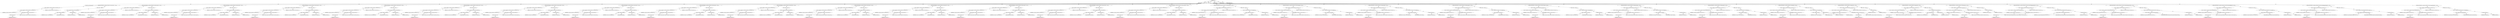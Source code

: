 digraph "init" {  
"111669149733" [label = <(METHOD,init)<SUB>534</SUB>> ]
"115964117027" [label = <(PARAM,this)<SUB>534</SUB>> ]
"25769803814" [label = <(BLOCK,&lt;empty&gt;,&lt;empty&gt;)<SUB>534</SUB>> ]
"94489280514" [label = <(LOCAL,String p: java.lang.String)<SUB>535</SUB>> ]
"47244640257" [label = <(CONTROL_STRUCTURE,IF,if ((p = getProject().getProperty(&quot;ant.netrexxc.binary&quot;)) != null))<SUB>537</SUB>> ]
"30064771161" [label = <(&lt;operator&gt;.notEquals,(p = getProject().getProperty(&quot;ant.netrexxc.bin...)<SUB>537</SUB>> ]
"30064771162" [label = <(&lt;operator&gt;.assignment,p = getProject().getProperty(&quot;ant.netrexxc.bina...)<SUB>537</SUB>> ]
"68719476909" [label = <(IDENTIFIER,p,p = getProject().getProperty(&quot;ant.netrexxc.bina...)<SUB>537</SUB>> ]
"30064771163" [label = <(getProperty,getProject().getProperty(&quot;ant.netrexxc.binary&quot;))<SUB>537</SUB>> ]
"30064771164" [label = <(getProject,getProject())<SUB>537</SUB>> ]
"68719476774" [label = <(IDENTIFIER,this,getProject())<SUB>537</SUB>> ]
"90194313218" [label = <(LITERAL,&quot;ant.netrexxc.binary&quot;,getProject().getProperty(&quot;ant.netrexxc.binary&quot;))<SUB>537</SUB>> ]
"90194313219" [label = <(LITERAL,null,(p = getProject().getProperty(&quot;ant.netrexxc.bin...)<SUB>537</SUB>> ]
"25769803815" [label = <(BLOCK,&lt;empty&gt;,&lt;empty&gt;)<SUB>537</SUB>> ]
"30064771165" [label = <(&lt;operator&gt;.assignment,this.binary = Project.toBoolean(p))<SUB>538</SUB>> ]
"30064771166" [label = <(&lt;operator&gt;.fieldAccess,this.binary)<SUB>538</SUB>> ]
"68719476775" [label = <(IDENTIFIER,this,this.binary = Project.toBoolean(p))<SUB>538</SUB>> ]
"55834574886" [label = <(FIELD_IDENTIFIER,binary,binary)<SUB>538</SUB>> ]
"30064771167" [label = <(toBoolean,toBoolean(p))<SUB>538</SUB>> ]
"68719476910" [label = <(IDENTIFIER,Project,toBoolean(p))<SUB>538</SUB>> ]
"68719476911" [label = <(IDENTIFIER,p,toBoolean(p))<SUB>538</SUB>> ]
"47244640258" [label = <(CONTROL_STRUCTURE,IF,if ((p = getProject().getProperty(&quot;ant.netrexxc.comments&quot;)) != null))<SUB>541</SUB>> ]
"30064771168" [label = <(&lt;operator&gt;.notEquals,(p = getProject().getProperty(&quot;ant.netrexxc.com...)<SUB>541</SUB>> ]
"30064771169" [label = <(&lt;operator&gt;.assignment,p = getProject().getProperty(&quot;ant.netrexxc.comm...)<SUB>541</SUB>> ]
"68719476912" [label = <(IDENTIFIER,p,p = getProject().getProperty(&quot;ant.netrexxc.comm...)<SUB>541</SUB>> ]
"30064771170" [label = <(getProperty,getProject().getProperty(&quot;ant.netrexxc.comments&quot;))<SUB>541</SUB>> ]
"30064771171" [label = <(getProject,getProject())<SUB>541</SUB>> ]
"68719476776" [label = <(IDENTIFIER,this,getProject())<SUB>541</SUB>> ]
"90194313220" [label = <(LITERAL,&quot;ant.netrexxc.comments&quot;,getProject().getProperty(&quot;ant.netrexxc.comments&quot;))<SUB>541</SUB>> ]
"90194313221" [label = <(LITERAL,null,(p = getProject().getProperty(&quot;ant.netrexxc.com...)<SUB>541</SUB>> ]
"25769803816" [label = <(BLOCK,&lt;empty&gt;,&lt;empty&gt;)<SUB>541</SUB>> ]
"30064771172" [label = <(&lt;operator&gt;.assignment,this.comments = Project.toBoolean(p))<SUB>542</SUB>> ]
"30064771173" [label = <(&lt;operator&gt;.fieldAccess,this.comments)<SUB>542</SUB>> ]
"68719476777" [label = <(IDENTIFIER,this,this.comments = Project.toBoolean(p))<SUB>542</SUB>> ]
"55834574887" [label = <(FIELD_IDENTIFIER,comments,comments)<SUB>542</SUB>> ]
"30064771174" [label = <(toBoolean,toBoolean(p))<SUB>542</SUB>> ]
"68719476913" [label = <(IDENTIFIER,Project,toBoolean(p))<SUB>542</SUB>> ]
"68719476914" [label = <(IDENTIFIER,p,toBoolean(p))<SUB>542</SUB>> ]
"47244640259" [label = <(CONTROL_STRUCTURE,IF,if ((p = getProject().getProperty(&quot;ant.netrexxc.compact&quot;)) != null))<SUB>544</SUB>> ]
"30064771175" [label = <(&lt;operator&gt;.notEquals,(p = getProject().getProperty(&quot;ant.netrexxc.com...)<SUB>544</SUB>> ]
"30064771176" [label = <(&lt;operator&gt;.assignment,p = getProject().getProperty(&quot;ant.netrexxc.comp...)<SUB>544</SUB>> ]
"68719476915" [label = <(IDENTIFIER,p,p = getProject().getProperty(&quot;ant.netrexxc.comp...)<SUB>544</SUB>> ]
"30064771177" [label = <(getProperty,getProject().getProperty(&quot;ant.netrexxc.compact&quot;))<SUB>544</SUB>> ]
"30064771178" [label = <(getProject,getProject())<SUB>544</SUB>> ]
"68719476778" [label = <(IDENTIFIER,this,getProject())<SUB>544</SUB>> ]
"90194313222" [label = <(LITERAL,&quot;ant.netrexxc.compact&quot;,getProject().getProperty(&quot;ant.netrexxc.compact&quot;))<SUB>544</SUB>> ]
"90194313223" [label = <(LITERAL,null,(p = getProject().getProperty(&quot;ant.netrexxc.com...)<SUB>544</SUB>> ]
"25769803817" [label = <(BLOCK,&lt;empty&gt;,&lt;empty&gt;)<SUB>544</SUB>> ]
"30064771179" [label = <(&lt;operator&gt;.assignment,this.compact = Project.toBoolean(p))<SUB>545</SUB>> ]
"30064771180" [label = <(&lt;operator&gt;.fieldAccess,this.compact)<SUB>545</SUB>> ]
"68719476779" [label = <(IDENTIFIER,this,this.compact = Project.toBoolean(p))<SUB>545</SUB>> ]
"55834574888" [label = <(FIELD_IDENTIFIER,compact,compact)<SUB>545</SUB>> ]
"30064771181" [label = <(toBoolean,toBoolean(p))<SUB>545</SUB>> ]
"68719476916" [label = <(IDENTIFIER,Project,toBoolean(p))<SUB>545</SUB>> ]
"68719476917" [label = <(IDENTIFIER,p,toBoolean(p))<SUB>545</SUB>> ]
"47244640260" [label = <(CONTROL_STRUCTURE,IF,if ((p = getProject().getProperty(&quot;ant.netrexxc.compile&quot;)) != null))<SUB>547</SUB>> ]
"30064771182" [label = <(&lt;operator&gt;.notEquals,(p = getProject().getProperty(&quot;ant.netrexxc.com...)<SUB>547</SUB>> ]
"30064771183" [label = <(&lt;operator&gt;.assignment,p = getProject().getProperty(&quot;ant.netrexxc.comp...)<SUB>547</SUB>> ]
"68719476918" [label = <(IDENTIFIER,p,p = getProject().getProperty(&quot;ant.netrexxc.comp...)<SUB>547</SUB>> ]
"30064771184" [label = <(getProperty,getProject().getProperty(&quot;ant.netrexxc.compile&quot;))<SUB>547</SUB>> ]
"30064771185" [label = <(getProject,getProject())<SUB>547</SUB>> ]
"68719476780" [label = <(IDENTIFIER,this,getProject())<SUB>547</SUB>> ]
"90194313224" [label = <(LITERAL,&quot;ant.netrexxc.compile&quot;,getProject().getProperty(&quot;ant.netrexxc.compile&quot;))<SUB>547</SUB>> ]
"90194313225" [label = <(LITERAL,null,(p = getProject().getProperty(&quot;ant.netrexxc.com...)<SUB>547</SUB>> ]
"25769803818" [label = <(BLOCK,&lt;empty&gt;,&lt;empty&gt;)<SUB>547</SUB>> ]
"30064771186" [label = <(&lt;operator&gt;.assignment,this.compile = Project.toBoolean(p))<SUB>548</SUB>> ]
"30064771187" [label = <(&lt;operator&gt;.fieldAccess,this.compile)<SUB>548</SUB>> ]
"68719476781" [label = <(IDENTIFIER,this,this.compile = Project.toBoolean(p))<SUB>548</SUB>> ]
"55834574889" [label = <(FIELD_IDENTIFIER,compile,compile)<SUB>548</SUB>> ]
"30064771188" [label = <(toBoolean,toBoolean(p))<SUB>548</SUB>> ]
"68719476919" [label = <(IDENTIFIER,Project,toBoolean(p))<SUB>548</SUB>> ]
"68719476920" [label = <(IDENTIFIER,p,toBoolean(p))<SUB>548</SUB>> ]
"47244640261" [label = <(CONTROL_STRUCTURE,IF,if ((p = getProject().getProperty(&quot;ant.netrexxc.console&quot;)) != null))<SUB>550</SUB>> ]
"30064771189" [label = <(&lt;operator&gt;.notEquals,(p = getProject().getProperty(&quot;ant.netrexxc.con...)<SUB>550</SUB>> ]
"30064771190" [label = <(&lt;operator&gt;.assignment,p = getProject().getProperty(&quot;ant.netrexxc.cons...)<SUB>550</SUB>> ]
"68719476921" [label = <(IDENTIFIER,p,p = getProject().getProperty(&quot;ant.netrexxc.cons...)<SUB>550</SUB>> ]
"30064771191" [label = <(getProperty,getProject().getProperty(&quot;ant.netrexxc.console&quot;))<SUB>550</SUB>> ]
"30064771192" [label = <(getProject,getProject())<SUB>550</SUB>> ]
"68719476782" [label = <(IDENTIFIER,this,getProject())<SUB>550</SUB>> ]
"90194313226" [label = <(LITERAL,&quot;ant.netrexxc.console&quot;,getProject().getProperty(&quot;ant.netrexxc.console&quot;))<SUB>550</SUB>> ]
"90194313227" [label = <(LITERAL,null,(p = getProject().getProperty(&quot;ant.netrexxc.con...)<SUB>550</SUB>> ]
"25769803819" [label = <(BLOCK,&lt;empty&gt;,&lt;empty&gt;)<SUB>550</SUB>> ]
"30064771193" [label = <(&lt;operator&gt;.assignment,this.console = Project.toBoolean(p))<SUB>551</SUB>> ]
"30064771194" [label = <(&lt;operator&gt;.fieldAccess,this.console)<SUB>551</SUB>> ]
"68719476783" [label = <(IDENTIFIER,this,this.console = Project.toBoolean(p))<SUB>551</SUB>> ]
"55834574890" [label = <(FIELD_IDENTIFIER,console,console)<SUB>551</SUB>> ]
"30064771195" [label = <(toBoolean,toBoolean(p))<SUB>551</SUB>> ]
"68719476922" [label = <(IDENTIFIER,Project,toBoolean(p))<SUB>551</SUB>> ]
"68719476923" [label = <(IDENTIFIER,p,toBoolean(p))<SUB>551</SUB>> ]
"47244640262" [label = <(CONTROL_STRUCTURE,IF,if ((p = getProject().getProperty(&quot;ant.netrexxc.crossref&quot;)) != null))<SUB>553</SUB>> ]
"30064771196" [label = <(&lt;operator&gt;.notEquals,(p = getProject().getProperty(&quot;ant.netrexxc.cro...)<SUB>553</SUB>> ]
"30064771197" [label = <(&lt;operator&gt;.assignment,p = getProject().getProperty(&quot;ant.netrexxc.cros...)<SUB>553</SUB>> ]
"68719476924" [label = <(IDENTIFIER,p,p = getProject().getProperty(&quot;ant.netrexxc.cros...)<SUB>553</SUB>> ]
"30064771198" [label = <(getProperty,getProject().getProperty(&quot;ant.netrexxc.crossref&quot;))<SUB>553</SUB>> ]
"30064771199" [label = <(getProject,getProject())<SUB>553</SUB>> ]
"68719476784" [label = <(IDENTIFIER,this,getProject())<SUB>553</SUB>> ]
"90194313228" [label = <(LITERAL,&quot;ant.netrexxc.crossref&quot;,getProject().getProperty(&quot;ant.netrexxc.crossref&quot;))<SUB>553</SUB>> ]
"90194313229" [label = <(LITERAL,null,(p = getProject().getProperty(&quot;ant.netrexxc.cro...)<SUB>553</SUB>> ]
"25769803820" [label = <(BLOCK,&lt;empty&gt;,&lt;empty&gt;)<SUB>553</SUB>> ]
"30064771200" [label = <(&lt;operator&gt;.assignment,this.crossref = Project.toBoolean(p))<SUB>554</SUB>> ]
"30064771201" [label = <(&lt;operator&gt;.fieldAccess,this.crossref)<SUB>554</SUB>> ]
"68719476785" [label = <(IDENTIFIER,this,this.crossref = Project.toBoolean(p))<SUB>554</SUB>> ]
"55834574891" [label = <(FIELD_IDENTIFIER,crossref,crossref)<SUB>554</SUB>> ]
"30064771202" [label = <(toBoolean,toBoolean(p))<SUB>554</SUB>> ]
"68719476925" [label = <(IDENTIFIER,Project,toBoolean(p))<SUB>554</SUB>> ]
"68719476926" [label = <(IDENTIFIER,p,toBoolean(p))<SUB>554</SUB>> ]
"47244640263" [label = <(CONTROL_STRUCTURE,IF,if ((p = getProject().getProperty(&quot;ant.netrexxc.decimal&quot;)) != null))<SUB>556</SUB>> ]
"30064771203" [label = <(&lt;operator&gt;.notEquals,(p = getProject().getProperty(&quot;ant.netrexxc.dec...)<SUB>556</SUB>> ]
"30064771204" [label = <(&lt;operator&gt;.assignment,p = getProject().getProperty(&quot;ant.netrexxc.deci...)<SUB>556</SUB>> ]
"68719476927" [label = <(IDENTIFIER,p,p = getProject().getProperty(&quot;ant.netrexxc.deci...)<SUB>556</SUB>> ]
"30064771205" [label = <(getProperty,getProject().getProperty(&quot;ant.netrexxc.decimal&quot;))<SUB>556</SUB>> ]
"30064771206" [label = <(getProject,getProject())<SUB>556</SUB>> ]
"68719476786" [label = <(IDENTIFIER,this,getProject())<SUB>556</SUB>> ]
"90194313230" [label = <(LITERAL,&quot;ant.netrexxc.decimal&quot;,getProject().getProperty(&quot;ant.netrexxc.decimal&quot;))<SUB>556</SUB>> ]
"90194313231" [label = <(LITERAL,null,(p = getProject().getProperty(&quot;ant.netrexxc.dec...)<SUB>556</SUB>> ]
"25769803821" [label = <(BLOCK,&lt;empty&gt;,&lt;empty&gt;)<SUB>556</SUB>> ]
"30064771207" [label = <(&lt;operator&gt;.assignment,this.decimal = Project.toBoolean(p))<SUB>557</SUB>> ]
"30064771208" [label = <(&lt;operator&gt;.fieldAccess,this.decimal)<SUB>557</SUB>> ]
"68719476787" [label = <(IDENTIFIER,this,this.decimal = Project.toBoolean(p))<SUB>557</SUB>> ]
"55834574892" [label = <(FIELD_IDENTIFIER,decimal,decimal)<SUB>557</SUB>> ]
"30064771209" [label = <(toBoolean,toBoolean(p))<SUB>557</SUB>> ]
"68719476928" [label = <(IDENTIFIER,Project,toBoolean(p))<SUB>557</SUB>> ]
"68719476929" [label = <(IDENTIFIER,p,toBoolean(p))<SUB>557</SUB>> ]
"47244640264" [label = <(CONTROL_STRUCTURE,IF,if ((p = getProject().getProperty(&quot;ant.netrexxc.diag&quot;)) != null))<SUB>560</SUB>> ]
"30064771210" [label = <(&lt;operator&gt;.notEquals,(p = getProject().getProperty(&quot;ant.netrexxc.dia...)<SUB>560</SUB>> ]
"30064771211" [label = <(&lt;operator&gt;.assignment,p = getProject().getProperty(&quot;ant.netrexxc.diag&quot;))<SUB>560</SUB>> ]
"68719476930" [label = <(IDENTIFIER,p,p = getProject().getProperty(&quot;ant.netrexxc.diag&quot;))<SUB>560</SUB>> ]
"30064771212" [label = <(getProperty,getProject().getProperty(&quot;ant.netrexxc.diag&quot;))<SUB>560</SUB>> ]
"30064771213" [label = <(getProject,getProject())<SUB>560</SUB>> ]
"68719476788" [label = <(IDENTIFIER,this,getProject())<SUB>560</SUB>> ]
"90194313232" [label = <(LITERAL,&quot;ant.netrexxc.diag&quot;,getProject().getProperty(&quot;ant.netrexxc.diag&quot;))<SUB>560</SUB>> ]
"90194313233" [label = <(LITERAL,null,(p = getProject().getProperty(&quot;ant.netrexxc.dia...)<SUB>560</SUB>> ]
"25769803822" [label = <(BLOCK,&lt;empty&gt;,&lt;empty&gt;)<SUB>560</SUB>> ]
"30064771214" [label = <(&lt;operator&gt;.assignment,this.diag = Project.toBoolean(p))<SUB>561</SUB>> ]
"30064771215" [label = <(&lt;operator&gt;.fieldAccess,this.diag)<SUB>561</SUB>> ]
"68719476789" [label = <(IDENTIFIER,this,this.diag = Project.toBoolean(p))<SUB>561</SUB>> ]
"55834574893" [label = <(FIELD_IDENTIFIER,diag,diag)<SUB>561</SUB>> ]
"30064771216" [label = <(toBoolean,toBoolean(p))<SUB>561</SUB>> ]
"68719476931" [label = <(IDENTIFIER,Project,toBoolean(p))<SUB>561</SUB>> ]
"68719476932" [label = <(IDENTIFIER,p,toBoolean(p))<SUB>561</SUB>> ]
"47244640265" [label = <(CONTROL_STRUCTURE,IF,if ((p = getProject().getProperty(&quot;ant.netrexxc.explicit&quot;)) != null))<SUB>563</SUB>> ]
"30064771217" [label = <(&lt;operator&gt;.notEquals,(p = getProject().getProperty(&quot;ant.netrexxc.exp...)<SUB>563</SUB>> ]
"30064771218" [label = <(&lt;operator&gt;.assignment,p = getProject().getProperty(&quot;ant.netrexxc.expl...)<SUB>563</SUB>> ]
"68719476933" [label = <(IDENTIFIER,p,p = getProject().getProperty(&quot;ant.netrexxc.expl...)<SUB>563</SUB>> ]
"30064771219" [label = <(getProperty,getProject().getProperty(&quot;ant.netrexxc.explicit&quot;))<SUB>563</SUB>> ]
"30064771220" [label = <(getProject,getProject())<SUB>563</SUB>> ]
"68719476790" [label = <(IDENTIFIER,this,getProject())<SUB>563</SUB>> ]
"90194313234" [label = <(LITERAL,&quot;ant.netrexxc.explicit&quot;,getProject().getProperty(&quot;ant.netrexxc.explicit&quot;))<SUB>563</SUB>> ]
"90194313235" [label = <(LITERAL,null,(p = getProject().getProperty(&quot;ant.netrexxc.exp...)<SUB>563</SUB>> ]
"25769803823" [label = <(BLOCK,&lt;empty&gt;,&lt;empty&gt;)<SUB>563</SUB>> ]
"30064771221" [label = <(&lt;operator&gt;.assignment,this.explicit = Project.toBoolean(p))<SUB>564</SUB>> ]
"30064771222" [label = <(&lt;operator&gt;.fieldAccess,this.explicit)<SUB>564</SUB>> ]
"68719476791" [label = <(IDENTIFIER,this,this.explicit = Project.toBoolean(p))<SUB>564</SUB>> ]
"55834574894" [label = <(FIELD_IDENTIFIER,explicit,explicit)<SUB>564</SUB>> ]
"30064771223" [label = <(toBoolean,toBoolean(p))<SUB>564</SUB>> ]
"68719476934" [label = <(IDENTIFIER,Project,toBoolean(p))<SUB>564</SUB>> ]
"68719476935" [label = <(IDENTIFIER,p,toBoolean(p))<SUB>564</SUB>> ]
"47244640266" [label = <(CONTROL_STRUCTURE,IF,if ((p = getProject().getProperty(&quot;ant.netrexxc.format&quot;)) != null))<SUB>566</SUB>> ]
"30064771224" [label = <(&lt;operator&gt;.notEquals,(p = getProject().getProperty(&quot;ant.netrexxc.for...)<SUB>566</SUB>> ]
"30064771225" [label = <(&lt;operator&gt;.assignment,p = getProject().getProperty(&quot;ant.netrexxc.form...)<SUB>566</SUB>> ]
"68719476936" [label = <(IDENTIFIER,p,p = getProject().getProperty(&quot;ant.netrexxc.form...)<SUB>566</SUB>> ]
"30064771226" [label = <(getProperty,getProject().getProperty(&quot;ant.netrexxc.format&quot;))<SUB>566</SUB>> ]
"30064771227" [label = <(getProject,getProject())<SUB>566</SUB>> ]
"68719476792" [label = <(IDENTIFIER,this,getProject())<SUB>566</SUB>> ]
"90194313236" [label = <(LITERAL,&quot;ant.netrexxc.format&quot;,getProject().getProperty(&quot;ant.netrexxc.format&quot;))<SUB>566</SUB>> ]
"90194313237" [label = <(LITERAL,null,(p = getProject().getProperty(&quot;ant.netrexxc.for...)<SUB>566</SUB>> ]
"25769803824" [label = <(BLOCK,&lt;empty&gt;,&lt;empty&gt;)<SUB>566</SUB>> ]
"30064771228" [label = <(&lt;operator&gt;.assignment,this.format = Project.toBoolean(p))<SUB>567</SUB>> ]
"30064771229" [label = <(&lt;operator&gt;.fieldAccess,this.format)<SUB>567</SUB>> ]
"68719476793" [label = <(IDENTIFIER,this,this.format = Project.toBoolean(p))<SUB>567</SUB>> ]
"55834574895" [label = <(FIELD_IDENTIFIER,format,format)<SUB>567</SUB>> ]
"30064771230" [label = <(toBoolean,toBoolean(p))<SUB>567</SUB>> ]
"68719476937" [label = <(IDENTIFIER,Project,toBoolean(p))<SUB>567</SUB>> ]
"68719476938" [label = <(IDENTIFIER,p,toBoolean(p))<SUB>567</SUB>> ]
"47244640267" [label = <(CONTROL_STRUCTURE,IF,if ((p = getProject().getProperty(&quot;ant.netrexxc.keep&quot;)) != null))<SUB>569</SUB>> ]
"30064771231" [label = <(&lt;operator&gt;.notEquals,(p = getProject().getProperty(&quot;ant.netrexxc.kee...)<SUB>569</SUB>> ]
"30064771232" [label = <(&lt;operator&gt;.assignment,p = getProject().getProperty(&quot;ant.netrexxc.keep&quot;))<SUB>569</SUB>> ]
"68719476939" [label = <(IDENTIFIER,p,p = getProject().getProperty(&quot;ant.netrexxc.keep&quot;))<SUB>569</SUB>> ]
"30064771233" [label = <(getProperty,getProject().getProperty(&quot;ant.netrexxc.keep&quot;))<SUB>569</SUB>> ]
"30064771234" [label = <(getProject,getProject())<SUB>569</SUB>> ]
"68719476794" [label = <(IDENTIFIER,this,getProject())<SUB>569</SUB>> ]
"90194313238" [label = <(LITERAL,&quot;ant.netrexxc.keep&quot;,getProject().getProperty(&quot;ant.netrexxc.keep&quot;))<SUB>569</SUB>> ]
"90194313239" [label = <(LITERAL,null,(p = getProject().getProperty(&quot;ant.netrexxc.kee...)<SUB>569</SUB>> ]
"25769803825" [label = <(BLOCK,&lt;empty&gt;,&lt;empty&gt;)<SUB>569</SUB>> ]
"30064771235" [label = <(&lt;operator&gt;.assignment,this.keep = Project.toBoolean(p))<SUB>570</SUB>> ]
"30064771236" [label = <(&lt;operator&gt;.fieldAccess,this.keep)<SUB>570</SUB>> ]
"68719476795" [label = <(IDENTIFIER,this,this.keep = Project.toBoolean(p))<SUB>570</SUB>> ]
"55834574896" [label = <(FIELD_IDENTIFIER,keep,keep)<SUB>570</SUB>> ]
"30064771237" [label = <(toBoolean,toBoolean(p))<SUB>570</SUB>> ]
"68719476940" [label = <(IDENTIFIER,Project,toBoolean(p))<SUB>570</SUB>> ]
"68719476941" [label = <(IDENTIFIER,p,toBoolean(p))<SUB>570</SUB>> ]
"47244640268" [label = <(CONTROL_STRUCTURE,IF,if ((p = getProject().getProperty(&quot;ant.netrexxc.logo&quot;)) != null))<SUB>572</SUB>> ]
"30064771238" [label = <(&lt;operator&gt;.notEquals,(p = getProject().getProperty(&quot;ant.netrexxc.log...)<SUB>572</SUB>> ]
"30064771239" [label = <(&lt;operator&gt;.assignment,p = getProject().getProperty(&quot;ant.netrexxc.logo&quot;))<SUB>572</SUB>> ]
"68719476942" [label = <(IDENTIFIER,p,p = getProject().getProperty(&quot;ant.netrexxc.logo&quot;))<SUB>572</SUB>> ]
"30064771240" [label = <(getProperty,getProject().getProperty(&quot;ant.netrexxc.logo&quot;))<SUB>572</SUB>> ]
"30064771241" [label = <(getProject,getProject())<SUB>572</SUB>> ]
"68719476796" [label = <(IDENTIFIER,this,getProject())<SUB>572</SUB>> ]
"90194313240" [label = <(LITERAL,&quot;ant.netrexxc.logo&quot;,getProject().getProperty(&quot;ant.netrexxc.logo&quot;))<SUB>572</SUB>> ]
"90194313241" [label = <(LITERAL,null,(p = getProject().getProperty(&quot;ant.netrexxc.log...)<SUB>572</SUB>> ]
"25769803826" [label = <(BLOCK,&lt;empty&gt;,&lt;empty&gt;)<SUB>572</SUB>> ]
"30064771242" [label = <(&lt;operator&gt;.assignment,this.logo = Project.toBoolean(p))<SUB>573</SUB>> ]
"30064771243" [label = <(&lt;operator&gt;.fieldAccess,this.logo)<SUB>573</SUB>> ]
"68719476797" [label = <(IDENTIFIER,this,this.logo = Project.toBoolean(p))<SUB>573</SUB>> ]
"55834574897" [label = <(FIELD_IDENTIFIER,logo,logo)<SUB>573</SUB>> ]
"30064771244" [label = <(toBoolean,toBoolean(p))<SUB>573</SUB>> ]
"68719476943" [label = <(IDENTIFIER,Project,toBoolean(p))<SUB>573</SUB>> ]
"68719476944" [label = <(IDENTIFIER,p,toBoolean(p))<SUB>573</SUB>> ]
"47244640269" [label = <(CONTROL_STRUCTURE,IF,if ((p = getProject().getProperty(&quot;ant.netrexxc.replace&quot;)) != null))<SUB>575</SUB>> ]
"30064771245" [label = <(&lt;operator&gt;.notEquals,(p = getProject().getProperty(&quot;ant.netrexxc.rep...)<SUB>575</SUB>> ]
"30064771246" [label = <(&lt;operator&gt;.assignment,p = getProject().getProperty(&quot;ant.netrexxc.repl...)<SUB>575</SUB>> ]
"68719476945" [label = <(IDENTIFIER,p,p = getProject().getProperty(&quot;ant.netrexxc.repl...)<SUB>575</SUB>> ]
"30064771247" [label = <(getProperty,getProject().getProperty(&quot;ant.netrexxc.replace&quot;))<SUB>575</SUB>> ]
"30064771248" [label = <(getProject,getProject())<SUB>575</SUB>> ]
"68719476798" [label = <(IDENTIFIER,this,getProject())<SUB>575</SUB>> ]
"90194313242" [label = <(LITERAL,&quot;ant.netrexxc.replace&quot;,getProject().getProperty(&quot;ant.netrexxc.replace&quot;))<SUB>575</SUB>> ]
"90194313243" [label = <(LITERAL,null,(p = getProject().getProperty(&quot;ant.netrexxc.rep...)<SUB>575</SUB>> ]
"25769803827" [label = <(BLOCK,&lt;empty&gt;,&lt;empty&gt;)<SUB>575</SUB>> ]
"30064771249" [label = <(&lt;operator&gt;.assignment,this.replace = Project.toBoolean(p))<SUB>576</SUB>> ]
"30064771250" [label = <(&lt;operator&gt;.fieldAccess,this.replace)<SUB>576</SUB>> ]
"68719476799" [label = <(IDENTIFIER,this,this.replace = Project.toBoolean(p))<SUB>576</SUB>> ]
"55834574898" [label = <(FIELD_IDENTIFIER,replace,replace)<SUB>576</SUB>> ]
"30064771251" [label = <(toBoolean,toBoolean(p))<SUB>576</SUB>> ]
"68719476946" [label = <(IDENTIFIER,Project,toBoolean(p))<SUB>576</SUB>> ]
"68719476947" [label = <(IDENTIFIER,p,toBoolean(p))<SUB>576</SUB>> ]
"47244640270" [label = <(CONTROL_STRUCTURE,IF,if ((p = getProject().getProperty(&quot;ant.netrexxc.savelog&quot;)) != null))<SUB>578</SUB>> ]
"30064771252" [label = <(&lt;operator&gt;.notEquals,(p = getProject().getProperty(&quot;ant.netrexxc.sav...)<SUB>578</SUB>> ]
"30064771253" [label = <(&lt;operator&gt;.assignment,p = getProject().getProperty(&quot;ant.netrexxc.save...)<SUB>578</SUB>> ]
"68719476948" [label = <(IDENTIFIER,p,p = getProject().getProperty(&quot;ant.netrexxc.save...)<SUB>578</SUB>> ]
"30064771254" [label = <(getProperty,getProject().getProperty(&quot;ant.netrexxc.savelog&quot;))<SUB>578</SUB>> ]
"30064771255" [label = <(getProject,getProject())<SUB>578</SUB>> ]
"68719476800" [label = <(IDENTIFIER,this,getProject())<SUB>578</SUB>> ]
"90194313244" [label = <(LITERAL,&quot;ant.netrexxc.savelog&quot;,getProject().getProperty(&quot;ant.netrexxc.savelog&quot;))<SUB>578</SUB>> ]
"90194313245" [label = <(LITERAL,null,(p = getProject().getProperty(&quot;ant.netrexxc.sav...)<SUB>578</SUB>> ]
"25769803828" [label = <(BLOCK,&lt;empty&gt;,&lt;empty&gt;)<SUB>578</SUB>> ]
"30064771256" [label = <(&lt;operator&gt;.assignment,this.savelog = Project.toBoolean(p))<SUB>579</SUB>> ]
"30064771257" [label = <(&lt;operator&gt;.fieldAccess,this.savelog)<SUB>579</SUB>> ]
"68719476801" [label = <(IDENTIFIER,this,this.savelog = Project.toBoolean(p))<SUB>579</SUB>> ]
"55834574899" [label = <(FIELD_IDENTIFIER,savelog,savelog)<SUB>579</SUB>> ]
"30064771258" [label = <(toBoolean,toBoolean(p))<SUB>579</SUB>> ]
"68719476949" [label = <(IDENTIFIER,Project,toBoolean(p))<SUB>579</SUB>> ]
"68719476950" [label = <(IDENTIFIER,p,toBoolean(p))<SUB>579</SUB>> ]
"47244640271" [label = <(CONTROL_STRUCTURE,IF,if ((p = getProject().getProperty(&quot;ant.netrexxc.sourcedir&quot;)) != null))<SUB>582</SUB>> ]
"30064771259" [label = <(&lt;operator&gt;.notEquals,(p = getProject().getProperty(&quot;ant.netrexxc.sou...)<SUB>582</SUB>> ]
"30064771260" [label = <(&lt;operator&gt;.assignment,p = getProject().getProperty(&quot;ant.netrexxc.sour...)<SUB>582</SUB>> ]
"68719476951" [label = <(IDENTIFIER,p,p = getProject().getProperty(&quot;ant.netrexxc.sour...)<SUB>582</SUB>> ]
"30064771261" [label = <(getProperty,getProject().getProperty(&quot;ant.netrexxc.sourcedir&quot;))<SUB>582</SUB>> ]
"30064771262" [label = <(getProject,getProject())<SUB>582</SUB>> ]
"68719476802" [label = <(IDENTIFIER,this,getProject())<SUB>582</SUB>> ]
"90194313246" [label = <(LITERAL,&quot;ant.netrexxc.sourcedir&quot;,getProject().getProperty(&quot;ant.netrexxc.sourcedir&quot;))<SUB>582</SUB>> ]
"90194313247" [label = <(LITERAL,null,(p = getProject().getProperty(&quot;ant.netrexxc.sou...)<SUB>582</SUB>> ]
"25769803829" [label = <(BLOCK,&lt;empty&gt;,&lt;empty&gt;)<SUB>582</SUB>> ]
"30064771263" [label = <(&lt;operator&gt;.assignment,this.sourcedir = Project.toBoolean(p))<SUB>583</SUB>> ]
"30064771264" [label = <(&lt;operator&gt;.fieldAccess,this.sourcedir)<SUB>583</SUB>> ]
"68719476803" [label = <(IDENTIFIER,this,this.sourcedir = Project.toBoolean(p))<SUB>583</SUB>> ]
"55834574900" [label = <(FIELD_IDENTIFIER,sourcedir,sourcedir)<SUB>583</SUB>> ]
"30064771265" [label = <(toBoolean,toBoolean(p))<SUB>583</SUB>> ]
"68719476952" [label = <(IDENTIFIER,Project,toBoolean(p))<SUB>583</SUB>> ]
"68719476953" [label = <(IDENTIFIER,p,toBoolean(p))<SUB>583</SUB>> ]
"47244640272" [label = <(CONTROL_STRUCTURE,IF,if ((p = getProject().getProperty(&quot;ant.netrexxc.strictargs&quot;)) != null))<SUB>585</SUB>> ]
"30064771266" [label = <(&lt;operator&gt;.notEquals,(p = getProject().getProperty(&quot;ant.netrexxc.str...)<SUB>585</SUB>> ]
"30064771267" [label = <(&lt;operator&gt;.assignment,p = getProject().getProperty(&quot;ant.netrexxc.stri...)<SUB>585</SUB>> ]
"68719476954" [label = <(IDENTIFIER,p,p = getProject().getProperty(&quot;ant.netrexxc.stri...)<SUB>585</SUB>> ]
"30064771268" [label = <(getProperty,getProject().getProperty(&quot;ant.netrexxc.strictar...)<SUB>585</SUB>> ]
"30064771269" [label = <(getProject,getProject())<SUB>585</SUB>> ]
"68719476804" [label = <(IDENTIFIER,this,getProject())<SUB>585</SUB>> ]
"90194313248" [label = <(LITERAL,&quot;ant.netrexxc.strictargs&quot;,getProject().getProperty(&quot;ant.netrexxc.strictar...)<SUB>585</SUB>> ]
"90194313249" [label = <(LITERAL,null,(p = getProject().getProperty(&quot;ant.netrexxc.str...)<SUB>585</SUB>> ]
"25769803830" [label = <(BLOCK,&lt;empty&gt;,&lt;empty&gt;)<SUB>585</SUB>> ]
"30064771270" [label = <(&lt;operator&gt;.assignment,this.strictargs = Project.toBoolean(p))<SUB>586</SUB>> ]
"30064771271" [label = <(&lt;operator&gt;.fieldAccess,this.strictargs)<SUB>586</SUB>> ]
"68719476805" [label = <(IDENTIFIER,this,this.strictargs = Project.toBoolean(p))<SUB>586</SUB>> ]
"55834574901" [label = <(FIELD_IDENTIFIER,strictargs,strictargs)<SUB>586</SUB>> ]
"30064771272" [label = <(toBoolean,toBoolean(p))<SUB>586</SUB>> ]
"68719476955" [label = <(IDENTIFIER,Project,toBoolean(p))<SUB>586</SUB>> ]
"68719476956" [label = <(IDENTIFIER,p,toBoolean(p))<SUB>586</SUB>> ]
"47244640273" [label = <(CONTROL_STRUCTURE,IF,if ((p = getProject().getProperty(&quot;ant.netrexxc.strictassign&quot;)) != null))<SUB>588</SUB>> ]
"30064771273" [label = <(&lt;operator&gt;.notEquals,(p = getProject().getProperty(&quot;ant.netrexxc.str...)<SUB>588</SUB>> ]
"30064771274" [label = <(&lt;operator&gt;.assignment,p = getProject().getProperty(&quot;ant.netrexxc.stri...)<SUB>588</SUB>> ]
"68719476957" [label = <(IDENTIFIER,p,p = getProject().getProperty(&quot;ant.netrexxc.stri...)<SUB>588</SUB>> ]
"30064771275" [label = <(getProperty,getProject().getProperty(&quot;ant.netrexxc.strictas...)<SUB>588</SUB>> ]
"30064771276" [label = <(getProject,getProject())<SUB>588</SUB>> ]
"68719476806" [label = <(IDENTIFIER,this,getProject())<SUB>588</SUB>> ]
"90194313250" [label = <(LITERAL,&quot;ant.netrexxc.strictassign&quot;,getProject().getProperty(&quot;ant.netrexxc.strictas...)<SUB>588</SUB>> ]
"90194313251" [label = <(LITERAL,null,(p = getProject().getProperty(&quot;ant.netrexxc.str...)<SUB>588</SUB>> ]
"25769803831" [label = <(BLOCK,&lt;empty&gt;,&lt;empty&gt;)<SUB>588</SUB>> ]
"30064771277" [label = <(&lt;operator&gt;.assignment,this.strictassign = Project.toBoolean(p))<SUB>589</SUB>> ]
"30064771278" [label = <(&lt;operator&gt;.fieldAccess,this.strictassign)<SUB>589</SUB>> ]
"68719476807" [label = <(IDENTIFIER,this,this.strictassign = Project.toBoolean(p))<SUB>589</SUB>> ]
"55834574902" [label = <(FIELD_IDENTIFIER,strictassign,strictassign)<SUB>589</SUB>> ]
"30064771279" [label = <(toBoolean,toBoolean(p))<SUB>589</SUB>> ]
"68719476958" [label = <(IDENTIFIER,Project,toBoolean(p))<SUB>589</SUB>> ]
"68719476959" [label = <(IDENTIFIER,p,toBoolean(p))<SUB>589</SUB>> ]
"47244640274" [label = <(CONTROL_STRUCTURE,IF,if ((p = getProject().getProperty(&quot;ant.netrexxc.strictcase&quot;)) != null))<SUB>591</SUB>> ]
"30064771280" [label = <(&lt;operator&gt;.notEquals,(p = getProject().getProperty(&quot;ant.netrexxc.str...)<SUB>591</SUB>> ]
"30064771281" [label = <(&lt;operator&gt;.assignment,p = getProject().getProperty(&quot;ant.netrexxc.stri...)<SUB>591</SUB>> ]
"68719476960" [label = <(IDENTIFIER,p,p = getProject().getProperty(&quot;ant.netrexxc.stri...)<SUB>591</SUB>> ]
"30064771282" [label = <(getProperty,getProject().getProperty(&quot;ant.netrexxc.strictca...)<SUB>591</SUB>> ]
"30064771283" [label = <(getProject,getProject())<SUB>591</SUB>> ]
"68719476808" [label = <(IDENTIFIER,this,getProject())<SUB>591</SUB>> ]
"90194313252" [label = <(LITERAL,&quot;ant.netrexxc.strictcase&quot;,getProject().getProperty(&quot;ant.netrexxc.strictca...)<SUB>591</SUB>> ]
"90194313253" [label = <(LITERAL,null,(p = getProject().getProperty(&quot;ant.netrexxc.str...)<SUB>591</SUB>> ]
"25769803832" [label = <(BLOCK,&lt;empty&gt;,&lt;empty&gt;)<SUB>591</SUB>> ]
"30064771284" [label = <(&lt;operator&gt;.assignment,this.strictcase = Project.toBoolean(p))<SUB>592</SUB>> ]
"30064771285" [label = <(&lt;operator&gt;.fieldAccess,this.strictcase)<SUB>592</SUB>> ]
"68719476809" [label = <(IDENTIFIER,this,this.strictcase = Project.toBoolean(p))<SUB>592</SUB>> ]
"55834574903" [label = <(FIELD_IDENTIFIER,strictcase,strictcase)<SUB>592</SUB>> ]
"30064771286" [label = <(toBoolean,toBoolean(p))<SUB>592</SUB>> ]
"68719476961" [label = <(IDENTIFIER,Project,toBoolean(p))<SUB>592</SUB>> ]
"68719476962" [label = <(IDENTIFIER,p,toBoolean(p))<SUB>592</SUB>> ]
"47244640275" [label = <(CONTROL_STRUCTURE,IF,if ((p = getProject().getProperty(&quot;ant.netrexxc.strictimport&quot;)) != null))<SUB>594</SUB>> ]
"30064771287" [label = <(&lt;operator&gt;.notEquals,(p = getProject().getProperty(&quot;ant.netrexxc.str...)<SUB>594</SUB>> ]
"30064771288" [label = <(&lt;operator&gt;.assignment,p = getProject().getProperty(&quot;ant.netrexxc.stri...)<SUB>594</SUB>> ]
"68719476963" [label = <(IDENTIFIER,p,p = getProject().getProperty(&quot;ant.netrexxc.stri...)<SUB>594</SUB>> ]
"30064771289" [label = <(getProperty,getProject().getProperty(&quot;ant.netrexxc.strictim...)<SUB>594</SUB>> ]
"30064771290" [label = <(getProject,getProject())<SUB>594</SUB>> ]
"68719476810" [label = <(IDENTIFIER,this,getProject())<SUB>594</SUB>> ]
"90194313254" [label = <(LITERAL,&quot;ant.netrexxc.strictimport&quot;,getProject().getProperty(&quot;ant.netrexxc.strictim...)<SUB>594</SUB>> ]
"90194313255" [label = <(LITERAL,null,(p = getProject().getProperty(&quot;ant.netrexxc.str...)<SUB>594</SUB>> ]
"25769803833" [label = <(BLOCK,&lt;empty&gt;,&lt;empty&gt;)<SUB>594</SUB>> ]
"30064771291" [label = <(&lt;operator&gt;.assignment,this.strictimport = Project.toBoolean(p))<SUB>595</SUB>> ]
"30064771292" [label = <(&lt;operator&gt;.fieldAccess,this.strictimport)<SUB>595</SUB>> ]
"68719476811" [label = <(IDENTIFIER,this,this.strictimport = Project.toBoolean(p))<SUB>595</SUB>> ]
"55834574904" [label = <(FIELD_IDENTIFIER,strictimport,strictimport)<SUB>595</SUB>> ]
"30064771293" [label = <(toBoolean,toBoolean(p))<SUB>595</SUB>> ]
"68719476964" [label = <(IDENTIFIER,Project,toBoolean(p))<SUB>595</SUB>> ]
"68719476965" [label = <(IDENTIFIER,p,toBoolean(p))<SUB>595</SUB>> ]
"47244640276" [label = <(CONTROL_STRUCTURE,IF,if ((p = getProject().getProperty(&quot;ant.netrexxc.strictprops&quot;)) != null))<SUB>597</SUB>> ]
"30064771294" [label = <(&lt;operator&gt;.notEquals,(p = getProject().getProperty(&quot;ant.netrexxc.str...)<SUB>597</SUB>> ]
"30064771295" [label = <(&lt;operator&gt;.assignment,p = getProject().getProperty(&quot;ant.netrexxc.stri...)<SUB>597</SUB>> ]
"68719476966" [label = <(IDENTIFIER,p,p = getProject().getProperty(&quot;ant.netrexxc.stri...)<SUB>597</SUB>> ]
"30064771296" [label = <(getProperty,getProject().getProperty(&quot;ant.netrexxc.strictpr...)<SUB>597</SUB>> ]
"30064771297" [label = <(getProject,getProject())<SUB>597</SUB>> ]
"68719476812" [label = <(IDENTIFIER,this,getProject())<SUB>597</SUB>> ]
"90194313256" [label = <(LITERAL,&quot;ant.netrexxc.strictprops&quot;,getProject().getProperty(&quot;ant.netrexxc.strictpr...)<SUB>597</SUB>> ]
"90194313257" [label = <(LITERAL,null,(p = getProject().getProperty(&quot;ant.netrexxc.str...)<SUB>597</SUB>> ]
"25769803834" [label = <(BLOCK,&lt;empty&gt;,&lt;empty&gt;)<SUB>597</SUB>> ]
"30064771298" [label = <(&lt;operator&gt;.assignment,this.strictprops = Project.toBoolean(p))<SUB>598</SUB>> ]
"30064771299" [label = <(&lt;operator&gt;.fieldAccess,this.strictprops)<SUB>598</SUB>> ]
"68719476813" [label = <(IDENTIFIER,this,this.strictprops = Project.toBoolean(p))<SUB>598</SUB>> ]
"55834574905" [label = <(FIELD_IDENTIFIER,strictprops,strictprops)<SUB>598</SUB>> ]
"30064771300" [label = <(toBoolean,toBoolean(p))<SUB>598</SUB>> ]
"68719476967" [label = <(IDENTIFIER,Project,toBoolean(p))<SUB>598</SUB>> ]
"68719476968" [label = <(IDENTIFIER,p,toBoolean(p))<SUB>598</SUB>> ]
"47244640277" [label = <(CONTROL_STRUCTURE,IF,if ((p = getProject().getProperty(&quot;ant.netrexxc.strictsignal&quot;)) != null))<SUB>600</SUB>> ]
"30064771301" [label = <(&lt;operator&gt;.notEquals,(p = getProject().getProperty(&quot;ant.netrexxc.str...)<SUB>600</SUB>> ]
"30064771302" [label = <(&lt;operator&gt;.assignment,p = getProject().getProperty(&quot;ant.netrexxc.stri...)<SUB>600</SUB>> ]
"68719476969" [label = <(IDENTIFIER,p,p = getProject().getProperty(&quot;ant.netrexxc.stri...)<SUB>600</SUB>> ]
"30064771303" [label = <(getProperty,getProject().getProperty(&quot;ant.netrexxc.strictsi...)<SUB>600</SUB>> ]
"30064771304" [label = <(getProject,getProject())<SUB>600</SUB>> ]
"68719476814" [label = <(IDENTIFIER,this,getProject())<SUB>600</SUB>> ]
"90194313258" [label = <(LITERAL,&quot;ant.netrexxc.strictsignal&quot;,getProject().getProperty(&quot;ant.netrexxc.strictsi...)<SUB>600</SUB>> ]
"90194313259" [label = <(LITERAL,null,(p = getProject().getProperty(&quot;ant.netrexxc.str...)<SUB>600</SUB>> ]
"25769803835" [label = <(BLOCK,&lt;empty&gt;,&lt;empty&gt;)<SUB>600</SUB>> ]
"30064771305" [label = <(&lt;operator&gt;.assignment,this.strictsignal = Project.toBoolean(p))<SUB>601</SUB>> ]
"30064771306" [label = <(&lt;operator&gt;.fieldAccess,this.strictsignal)<SUB>601</SUB>> ]
"68719476815" [label = <(IDENTIFIER,this,this.strictsignal = Project.toBoolean(p))<SUB>601</SUB>> ]
"55834574906" [label = <(FIELD_IDENTIFIER,strictsignal,strictsignal)<SUB>601</SUB>> ]
"30064771307" [label = <(toBoolean,toBoolean(p))<SUB>601</SUB>> ]
"68719476970" [label = <(IDENTIFIER,Project,toBoolean(p))<SUB>601</SUB>> ]
"68719476971" [label = <(IDENTIFIER,p,toBoolean(p))<SUB>601</SUB>> ]
"47244640278" [label = <(CONTROL_STRUCTURE,IF,if ((p = getProject().getProperty(&quot;ant.netrexxc.symbols&quot;)) != null))<SUB>603</SUB>> ]
"30064771308" [label = <(&lt;operator&gt;.notEquals,(p = getProject().getProperty(&quot;ant.netrexxc.sym...)<SUB>603</SUB>> ]
"30064771309" [label = <(&lt;operator&gt;.assignment,p = getProject().getProperty(&quot;ant.netrexxc.symb...)<SUB>603</SUB>> ]
"68719476972" [label = <(IDENTIFIER,p,p = getProject().getProperty(&quot;ant.netrexxc.symb...)<SUB>603</SUB>> ]
"30064771310" [label = <(getProperty,getProject().getProperty(&quot;ant.netrexxc.symbols&quot;))<SUB>603</SUB>> ]
"30064771311" [label = <(getProject,getProject())<SUB>603</SUB>> ]
"68719476816" [label = <(IDENTIFIER,this,getProject())<SUB>603</SUB>> ]
"90194313260" [label = <(LITERAL,&quot;ant.netrexxc.symbols&quot;,getProject().getProperty(&quot;ant.netrexxc.symbols&quot;))<SUB>603</SUB>> ]
"90194313261" [label = <(LITERAL,null,(p = getProject().getProperty(&quot;ant.netrexxc.sym...)<SUB>603</SUB>> ]
"25769803836" [label = <(BLOCK,&lt;empty&gt;,&lt;empty&gt;)<SUB>603</SUB>> ]
"30064771312" [label = <(&lt;operator&gt;.assignment,this.symbols = Project.toBoolean(p))<SUB>604</SUB>> ]
"30064771313" [label = <(&lt;operator&gt;.fieldAccess,this.symbols)<SUB>604</SUB>> ]
"68719476817" [label = <(IDENTIFIER,this,this.symbols = Project.toBoolean(p))<SUB>604</SUB>> ]
"55834574907" [label = <(FIELD_IDENTIFIER,symbols,symbols)<SUB>604</SUB>> ]
"30064771314" [label = <(toBoolean,toBoolean(p))<SUB>604</SUB>> ]
"68719476973" [label = <(IDENTIFIER,Project,toBoolean(p))<SUB>604</SUB>> ]
"68719476974" [label = <(IDENTIFIER,p,toBoolean(p))<SUB>604</SUB>> ]
"47244640279" [label = <(CONTROL_STRUCTURE,IF,if ((p = getProject().getProperty(&quot;ant.netrexxc.time&quot;)) != null))<SUB>606</SUB>> ]
"30064771315" [label = <(&lt;operator&gt;.notEquals,(p = getProject().getProperty(&quot;ant.netrexxc.tim...)<SUB>606</SUB>> ]
"30064771316" [label = <(&lt;operator&gt;.assignment,p = getProject().getProperty(&quot;ant.netrexxc.time&quot;))<SUB>606</SUB>> ]
"68719476975" [label = <(IDENTIFIER,p,p = getProject().getProperty(&quot;ant.netrexxc.time&quot;))<SUB>606</SUB>> ]
"30064771317" [label = <(getProperty,getProject().getProperty(&quot;ant.netrexxc.time&quot;))<SUB>606</SUB>> ]
"30064771318" [label = <(getProject,getProject())<SUB>606</SUB>> ]
"68719476818" [label = <(IDENTIFIER,this,getProject())<SUB>606</SUB>> ]
"90194313262" [label = <(LITERAL,&quot;ant.netrexxc.time&quot;,getProject().getProperty(&quot;ant.netrexxc.time&quot;))<SUB>606</SUB>> ]
"90194313263" [label = <(LITERAL,null,(p = getProject().getProperty(&quot;ant.netrexxc.tim...)<SUB>606</SUB>> ]
"25769803837" [label = <(BLOCK,&lt;empty&gt;,&lt;empty&gt;)<SUB>606</SUB>> ]
"30064771319" [label = <(&lt;operator&gt;.assignment,this.time = Project.toBoolean(p))<SUB>607</SUB>> ]
"30064771320" [label = <(&lt;operator&gt;.fieldAccess,this.time)<SUB>607</SUB>> ]
"68719476819" [label = <(IDENTIFIER,this,this.time = Project.toBoolean(p))<SUB>607</SUB>> ]
"55834574908" [label = <(FIELD_IDENTIFIER,time,time)<SUB>607</SUB>> ]
"30064771321" [label = <(toBoolean,toBoolean(p))<SUB>607</SUB>> ]
"68719476976" [label = <(IDENTIFIER,Project,toBoolean(p))<SUB>607</SUB>> ]
"68719476977" [label = <(IDENTIFIER,p,toBoolean(p))<SUB>607</SUB>> ]
"47244640280" [label = <(CONTROL_STRUCTURE,IF,if ((p = getProject().getProperty(&quot;ant.netrexxc.trace&quot;)) != null))<SUB>609</SUB>> ]
"30064771322" [label = <(&lt;operator&gt;.notEquals,(p = getProject().getProperty(&quot;ant.netrexxc.tra...)<SUB>609</SUB>> ]
"30064771323" [label = <(&lt;operator&gt;.assignment,p = getProject().getProperty(&quot;ant.netrexxc.trace&quot;))<SUB>609</SUB>> ]
"68719476978" [label = <(IDENTIFIER,p,p = getProject().getProperty(&quot;ant.netrexxc.trace&quot;))<SUB>609</SUB>> ]
"30064771324" [label = <(getProperty,getProject().getProperty(&quot;ant.netrexxc.trace&quot;))<SUB>609</SUB>> ]
"30064771325" [label = <(getProject,getProject())<SUB>609</SUB>> ]
"68719476820" [label = <(IDENTIFIER,this,getProject())<SUB>609</SUB>> ]
"90194313264" [label = <(LITERAL,&quot;ant.netrexxc.trace&quot;,getProject().getProperty(&quot;ant.netrexxc.trace&quot;))<SUB>609</SUB>> ]
"90194313265" [label = <(LITERAL,null,(p = getProject().getProperty(&quot;ant.netrexxc.tra...)<SUB>609</SUB>> ]
"25769803838" [label = <(BLOCK,&lt;empty&gt;,&lt;empty&gt;)<SUB>609</SUB>> ]
"30064771326" [label = <(setTrace,this.setTrace(p))<SUB>610</SUB>> ]
"68719476821" [label = <(IDENTIFIER,this,this.setTrace(p))<SUB>610</SUB>> ]
"68719476979" [label = <(IDENTIFIER,p,this.setTrace(p))<SUB>610</SUB>> ]
"47244640281" [label = <(CONTROL_STRUCTURE,IF,if ((p = getProject().getProperty(&quot;ant.netrexxc.utf8&quot;)) != null))<SUB>612</SUB>> ]
"30064771327" [label = <(&lt;operator&gt;.notEquals,(p = getProject().getProperty(&quot;ant.netrexxc.utf...)<SUB>612</SUB>> ]
"30064771328" [label = <(&lt;operator&gt;.assignment,p = getProject().getProperty(&quot;ant.netrexxc.utf8&quot;))<SUB>612</SUB>> ]
"68719476980" [label = <(IDENTIFIER,p,p = getProject().getProperty(&quot;ant.netrexxc.utf8&quot;))<SUB>612</SUB>> ]
"30064771329" [label = <(getProperty,getProject().getProperty(&quot;ant.netrexxc.utf8&quot;))<SUB>612</SUB>> ]
"30064771330" [label = <(getProject,getProject())<SUB>612</SUB>> ]
"68719476822" [label = <(IDENTIFIER,this,getProject())<SUB>612</SUB>> ]
"90194313266" [label = <(LITERAL,&quot;ant.netrexxc.utf8&quot;,getProject().getProperty(&quot;ant.netrexxc.utf8&quot;))<SUB>612</SUB>> ]
"90194313267" [label = <(LITERAL,null,(p = getProject().getProperty(&quot;ant.netrexxc.utf...)<SUB>612</SUB>> ]
"25769803839" [label = <(BLOCK,&lt;empty&gt;,&lt;empty&gt;)<SUB>612</SUB>> ]
"30064771331" [label = <(&lt;operator&gt;.assignment,this.utf8 = Project.toBoolean(p))<SUB>613</SUB>> ]
"30064771332" [label = <(&lt;operator&gt;.fieldAccess,this.utf8)<SUB>613</SUB>> ]
"68719476823" [label = <(IDENTIFIER,this,this.utf8 = Project.toBoolean(p))<SUB>613</SUB>> ]
"55834574909" [label = <(FIELD_IDENTIFIER,utf8,utf8)<SUB>613</SUB>> ]
"30064771333" [label = <(toBoolean,toBoolean(p))<SUB>613</SUB>> ]
"68719476981" [label = <(IDENTIFIER,Project,toBoolean(p))<SUB>613</SUB>> ]
"68719476982" [label = <(IDENTIFIER,p,toBoolean(p))<SUB>613</SUB>> ]
"47244640282" [label = <(CONTROL_STRUCTURE,IF,if ((p = getProject().getProperty(&quot;ant.netrexxc.verbose&quot;)) != null))<SUB>615</SUB>> ]
"30064771334" [label = <(&lt;operator&gt;.notEquals,(p = getProject().getProperty(&quot;ant.netrexxc.ver...)<SUB>615</SUB>> ]
"30064771335" [label = <(&lt;operator&gt;.assignment,p = getProject().getProperty(&quot;ant.netrexxc.verb...)<SUB>615</SUB>> ]
"68719476983" [label = <(IDENTIFIER,p,p = getProject().getProperty(&quot;ant.netrexxc.verb...)<SUB>615</SUB>> ]
"30064771336" [label = <(getProperty,getProject().getProperty(&quot;ant.netrexxc.verbose&quot;))<SUB>615</SUB>> ]
"30064771337" [label = <(getProject,getProject())<SUB>615</SUB>> ]
"68719476824" [label = <(IDENTIFIER,this,getProject())<SUB>615</SUB>> ]
"90194313268" [label = <(LITERAL,&quot;ant.netrexxc.verbose&quot;,getProject().getProperty(&quot;ant.netrexxc.verbose&quot;))<SUB>615</SUB>> ]
"90194313269" [label = <(LITERAL,null,(p = getProject().getProperty(&quot;ant.netrexxc.ver...)<SUB>615</SUB>> ]
"25769803840" [label = <(BLOCK,&lt;empty&gt;,&lt;empty&gt;)<SUB>615</SUB>> ]
"30064771338" [label = <(setVerbose,this.setVerbose(p))<SUB>616</SUB>> ]
"68719476825" [label = <(IDENTIFIER,this,this.setVerbose(p))<SUB>616</SUB>> ]
"68719476984" [label = <(IDENTIFIER,p,this.setVerbose(p))<SUB>616</SUB>> ]
"47244640283" [label = <(CONTROL_STRUCTURE,IF,if ((p = getProject().getProperty(&quot;ant.netrexxc.suppressMethodArgumentNotUsed&quot;)) != null))<SUB>618</SUB>> ]
"30064771339" [label = <(&lt;operator&gt;.notEquals,(p = getProject().getProperty(&quot;ant.netrexxc.sup...)<SUB>618</SUB>> ]
"30064771340" [label = <(&lt;operator&gt;.assignment,p = getProject().getProperty(&quot;ant.netrexxc.supp...)<SUB>618</SUB>> ]
"68719476985" [label = <(IDENTIFIER,p,p = getProject().getProperty(&quot;ant.netrexxc.supp...)<SUB>618</SUB>> ]
"30064771341" [label = <(getProperty,getProject().getProperty(&quot;ant.netrexxc.suppress...)<SUB>618</SUB>> ]
"30064771342" [label = <(getProject,getProject())<SUB>618</SUB>> ]
"68719476826" [label = <(IDENTIFIER,this,getProject())<SUB>618</SUB>> ]
"90194313270" [label = <(LITERAL,&quot;ant.netrexxc.suppressMethodArgumentNotUsed&quot;,getProject().getProperty(&quot;ant.netrexxc.suppress...)<SUB>618</SUB>> ]
"90194313271" [label = <(LITERAL,null,(p = getProject().getProperty(&quot;ant.netrexxc.sup...)<SUB>618</SUB>> ]
"25769803841" [label = <(BLOCK,&lt;empty&gt;,&lt;empty&gt;)<SUB>618</SUB>> ]
"30064771343" [label = <(&lt;operator&gt;.assignment,this.suppressMethodArgumentNotUsed = Project.to...)<SUB>619</SUB>> ]
"30064771344" [label = <(&lt;operator&gt;.fieldAccess,this.suppressMethodArgumentNotUsed)<SUB>619</SUB>> ]
"68719476827" [label = <(IDENTIFIER,this,this.suppressMethodArgumentNotUsed = Project.to...)<SUB>619</SUB>> ]
"55834574910" [label = <(FIELD_IDENTIFIER,suppressMethodArgumentNotUsed,suppressMethodArgumentNotUsed)<SUB>619</SUB>> ]
"30064771345" [label = <(toBoolean,toBoolean(p))<SUB>619</SUB>> ]
"68719476986" [label = <(IDENTIFIER,Project,toBoolean(p))<SUB>619</SUB>> ]
"68719476987" [label = <(IDENTIFIER,p,toBoolean(p))<SUB>619</SUB>> ]
"47244640284" [label = <(CONTROL_STRUCTURE,IF,if ((p = getProject().getProperty(&quot;ant.netrexxc.suppressPrivatePropertyNotUsed&quot;)) != null))<SUB>621</SUB>> ]
"30064771346" [label = <(&lt;operator&gt;.notEquals,(p = getProject().getProperty(&quot;ant.netrexxc.sup...)<SUB>621</SUB>> ]
"30064771347" [label = <(&lt;operator&gt;.assignment,p = getProject().getProperty(&quot;ant.netrexxc.supp...)<SUB>621</SUB>> ]
"68719476988" [label = <(IDENTIFIER,p,p = getProject().getProperty(&quot;ant.netrexxc.supp...)<SUB>621</SUB>> ]
"30064771348" [label = <(getProperty,getProject().getProperty(&quot;ant.netrexxc.suppress...)<SUB>621</SUB>> ]
"30064771349" [label = <(getProject,getProject())<SUB>621</SUB>> ]
"68719476828" [label = <(IDENTIFIER,this,getProject())<SUB>621</SUB>> ]
"90194313272" [label = <(LITERAL,&quot;ant.netrexxc.suppressPrivatePropertyNotUsed&quot;,getProject().getProperty(&quot;ant.netrexxc.suppress...)<SUB>621</SUB>> ]
"90194313273" [label = <(LITERAL,null,(p = getProject().getProperty(&quot;ant.netrexxc.sup...)<SUB>621</SUB>> ]
"25769803842" [label = <(BLOCK,&lt;empty&gt;,&lt;empty&gt;)<SUB>621</SUB>> ]
"30064771350" [label = <(&lt;operator&gt;.assignment,this.suppressPrivatePropertyNotUsed = Project.t...)<SUB>622</SUB>> ]
"30064771351" [label = <(&lt;operator&gt;.fieldAccess,this.suppressPrivatePropertyNotUsed)<SUB>622</SUB>> ]
"68719476829" [label = <(IDENTIFIER,this,this.suppressPrivatePropertyNotUsed = Project.t...)<SUB>622</SUB>> ]
"55834574911" [label = <(FIELD_IDENTIFIER,suppressPrivatePropertyNotUsed,suppressPrivatePropertyNotUsed)<SUB>622</SUB>> ]
"30064771352" [label = <(toBoolean,toBoolean(p))<SUB>622</SUB>> ]
"68719476989" [label = <(IDENTIFIER,Project,toBoolean(p))<SUB>622</SUB>> ]
"68719476990" [label = <(IDENTIFIER,p,toBoolean(p))<SUB>622</SUB>> ]
"47244640285" [label = <(CONTROL_STRUCTURE,IF,if ((p = getProject().getProperty(&quot;ant.netrexxc.suppressVariableNotUsed&quot;)) != null))<SUB>624</SUB>> ]
"30064771353" [label = <(&lt;operator&gt;.notEquals,(p = getProject().getProperty(&quot;ant.netrexxc.sup...)<SUB>624</SUB>> ]
"30064771354" [label = <(&lt;operator&gt;.assignment,p = getProject().getProperty(&quot;ant.netrexxc.supp...)<SUB>624</SUB>> ]
"68719476991" [label = <(IDENTIFIER,p,p = getProject().getProperty(&quot;ant.netrexxc.supp...)<SUB>624</SUB>> ]
"30064771355" [label = <(getProperty,getProject().getProperty(&quot;ant.netrexxc.suppress...)<SUB>624</SUB>> ]
"30064771356" [label = <(getProject,getProject())<SUB>624</SUB>> ]
"68719476830" [label = <(IDENTIFIER,this,getProject())<SUB>624</SUB>> ]
"90194313274" [label = <(LITERAL,&quot;ant.netrexxc.suppressVariableNotUsed&quot;,getProject().getProperty(&quot;ant.netrexxc.suppress...)<SUB>624</SUB>> ]
"90194313275" [label = <(LITERAL,null,(p = getProject().getProperty(&quot;ant.netrexxc.sup...)<SUB>624</SUB>> ]
"25769803843" [label = <(BLOCK,&lt;empty&gt;,&lt;empty&gt;)<SUB>624</SUB>> ]
"30064771357" [label = <(&lt;operator&gt;.assignment,this.suppressVariableNotUsed = Project.toBoolea...)<SUB>625</SUB>> ]
"30064771358" [label = <(&lt;operator&gt;.fieldAccess,this.suppressVariableNotUsed)<SUB>625</SUB>> ]
"68719476831" [label = <(IDENTIFIER,this,this.suppressVariableNotUsed = Project.toBoolea...)<SUB>625</SUB>> ]
"55834574912" [label = <(FIELD_IDENTIFIER,suppressVariableNotUsed,suppressVariableNotUsed)<SUB>625</SUB>> ]
"30064771359" [label = <(toBoolean,toBoolean(p))<SUB>625</SUB>> ]
"68719476992" [label = <(IDENTIFIER,Project,toBoolean(p))<SUB>625</SUB>> ]
"68719476993" [label = <(IDENTIFIER,p,toBoolean(p))<SUB>625</SUB>> ]
"47244640286" [label = <(CONTROL_STRUCTURE,IF,if ((p = getProject().getProperty(&quot;ant.netrexxc.suppressExceptionNotSignalled&quot;)) != null))<SUB>627</SUB>> ]
"30064771360" [label = <(&lt;operator&gt;.notEquals,(p = getProject().getProperty(&quot;ant.netrexxc.sup...)<SUB>627</SUB>> ]
"30064771361" [label = <(&lt;operator&gt;.assignment,p = getProject().getProperty(&quot;ant.netrexxc.supp...)<SUB>627</SUB>> ]
"68719476994" [label = <(IDENTIFIER,p,p = getProject().getProperty(&quot;ant.netrexxc.supp...)<SUB>627</SUB>> ]
"30064771362" [label = <(getProperty,getProject().getProperty(&quot;ant.netrexxc.suppress...)<SUB>627</SUB>> ]
"30064771363" [label = <(getProject,getProject())<SUB>627</SUB>> ]
"68719476832" [label = <(IDENTIFIER,this,getProject())<SUB>627</SUB>> ]
"90194313276" [label = <(LITERAL,&quot;ant.netrexxc.suppressExceptionNotSignalled&quot;,getProject().getProperty(&quot;ant.netrexxc.suppress...)<SUB>627</SUB>> ]
"90194313277" [label = <(LITERAL,null,(p = getProject().getProperty(&quot;ant.netrexxc.sup...)<SUB>627</SUB>> ]
"25769803844" [label = <(BLOCK,&lt;empty&gt;,&lt;empty&gt;)<SUB>627</SUB>> ]
"30064771364" [label = <(&lt;operator&gt;.assignment,this.suppressExceptionNotSignalled = Project.to...)<SUB>628</SUB>> ]
"30064771365" [label = <(&lt;operator&gt;.fieldAccess,this.suppressExceptionNotSignalled)<SUB>628</SUB>> ]
"68719476833" [label = <(IDENTIFIER,this,this.suppressExceptionNotSignalled = Project.to...)<SUB>628</SUB>> ]
"55834574913" [label = <(FIELD_IDENTIFIER,suppressExceptionNotSignalled,suppressExceptionNotSignalled)<SUB>628</SUB>> ]
"30064771366" [label = <(toBoolean,toBoolean(p))<SUB>628</SUB>> ]
"68719476995" [label = <(IDENTIFIER,Project,toBoolean(p))<SUB>628</SUB>> ]
"68719476996" [label = <(IDENTIFIER,p,toBoolean(p))<SUB>628</SUB>> ]
"47244640287" [label = <(CONTROL_STRUCTURE,IF,if ((p = getProject().getProperty(&quot;ant.netrexxc.suppressDeprecation&quot;)) != null))<SUB>630</SUB>> ]
"30064771367" [label = <(&lt;operator&gt;.notEquals,(p = getProject().getProperty(&quot;ant.netrexxc.sup...)<SUB>630</SUB>> ]
"30064771368" [label = <(&lt;operator&gt;.assignment,p = getProject().getProperty(&quot;ant.netrexxc.supp...)<SUB>630</SUB>> ]
"68719476997" [label = <(IDENTIFIER,p,p = getProject().getProperty(&quot;ant.netrexxc.supp...)<SUB>630</SUB>> ]
"30064771369" [label = <(getProperty,getProject().getProperty(&quot;ant.netrexxc.suppress...)<SUB>630</SUB>> ]
"30064771370" [label = <(getProject,getProject())<SUB>630</SUB>> ]
"68719476834" [label = <(IDENTIFIER,this,getProject())<SUB>630</SUB>> ]
"90194313278" [label = <(LITERAL,&quot;ant.netrexxc.suppressDeprecation&quot;,getProject().getProperty(&quot;ant.netrexxc.suppress...)<SUB>630</SUB>> ]
"90194313279" [label = <(LITERAL,null,(p = getProject().getProperty(&quot;ant.netrexxc.sup...)<SUB>630</SUB>> ]
"25769803845" [label = <(BLOCK,&lt;empty&gt;,&lt;empty&gt;)<SUB>630</SUB>> ]
"30064771371" [label = <(&lt;operator&gt;.assignment,this.suppressDeprecation = Project.toBoolean(p))<SUB>631</SUB>> ]
"30064771372" [label = <(&lt;operator&gt;.fieldAccess,this.suppressDeprecation)<SUB>631</SUB>> ]
"68719476835" [label = <(IDENTIFIER,this,this.suppressDeprecation = Project.toBoolean(p))<SUB>631</SUB>> ]
"55834574914" [label = <(FIELD_IDENTIFIER,suppressDeprecation,suppressDeprecation)<SUB>631</SUB>> ]
"30064771373" [label = <(toBoolean,toBoolean(p))<SUB>631</SUB>> ]
"68719476998" [label = <(IDENTIFIER,Project,toBoolean(p))<SUB>631</SUB>> ]
"68719476999" [label = <(IDENTIFIER,p,toBoolean(p))<SUB>631</SUB>> ]
"133143986291" [label = <(MODIFIER,PUBLIC)> ]
"133143986292" [label = <(MODIFIER,VIRTUAL)> ]
"128849018917" [label = <(METHOD_RETURN,void)<SUB>534</SUB>> ]
  "111669149733" -> "115964117027"  [ label = "AST: "] 
  "111669149733" -> "25769803814"  [ label = "AST: "] 
  "111669149733" -> "133143986291"  [ label = "AST: "] 
  "111669149733" -> "133143986292"  [ label = "AST: "] 
  "111669149733" -> "128849018917"  [ label = "AST: "] 
  "25769803814" -> "94489280514"  [ label = "AST: "] 
  "25769803814" -> "47244640257"  [ label = "AST: "] 
  "25769803814" -> "47244640258"  [ label = "AST: "] 
  "25769803814" -> "47244640259"  [ label = "AST: "] 
  "25769803814" -> "47244640260"  [ label = "AST: "] 
  "25769803814" -> "47244640261"  [ label = "AST: "] 
  "25769803814" -> "47244640262"  [ label = "AST: "] 
  "25769803814" -> "47244640263"  [ label = "AST: "] 
  "25769803814" -> "47244640264"  [ label = "AST: "] 
  "25769803814" -> "47244640265"  [ label = "AST: "] 
  "25769803814" -> "47244640266"  [ label = "AST: "] 
  "25769803814" -> "47244640267"  [ label = "AST: "] 
  "25769803814" -> "47244640268"  [ label = "AST: "] 
  "25769803814" -> "47244640269"  [ label = "AST: "] 
  "25769803814" -> "47244640270"  [ label = "AST: "] 
  "25769803814" -> "47244640271"  [ label = "AST: "] 
  "25769803814" -> "47244640272"  [ label = "AST: "] 
  "25769803814" -> "47244640273"  [ label = "AST: "] 
  "25769803814" -> "47244640274"  [ label = "AST: "] 
  "25769803814" -> "47244640275"  [ label = "AST: "] 
  "25769803814" -> "47244640276"  [ label = "AST: "] 
  "25769803814" -> "47244640277"  [ label = "AST: "] 
  "25769803814" -> "47244640278"  [ label = "AST: "] 
  "25769803814" -> "47244640279"  [ label = "AST: "] 
  "25769803814" -> "47244640280"  [ label = "AST: "] 
  "25769803814" -> "47244640281"  [ label = "AST: "] 
  "25769803814" -> "47244640282"  [ label = "AST: "] 
  "25769803814" -> "47244640283"  [ label = "AST: "] 
  "25769803814" -> "47244640284"  [ label = "AST: "] 
  "25769803814" -> "47244640285"  [ label = "AST: "] 
  "25769803814" -> "47244640286"  [ label = "AST: "] 
  "25769803814" -> "47244640287"  [ label = "AST: "] 
  "47244640257" -> "30064771161"  [ label = "AST: "] 
  "47244640257" -> "25769803815"  [ label = "AST: "] 
  "30064771161" -> "30064771162"  [ label = "AST: "] 
  "30064771161" -> "90194313219"  [ label = "AST: "] 
  "30064771162" -> "68719476909"  [ label = "AST: "] 
  "30064771162" -> "30064771163"  [ label = "AST: "] 
  "30064771163" -> "30064771164"  [ label = "AST: "] 
  "30064771163" -> "90194313218"  [ label = "AST: "] 
  "30064771164" -> "68719476774"  [ label = "AST: "] 
  "25769803815" -> "30064771165"  [ label = "AST: "] 
  "30064771165" -> "30064771166"  [ label = "AST: "] 
  "30064771165" -> "30064771167"  [ label = "AST: "] 
  "30064771166" -> "68719476775"  [ label = "AST: "] 
  "30064771166" -> "55834574886"  [ label = "AST: "] 
  "30064771167" -> "68719476910"  [ label = "AST: "] 
  "30064771167" -> "68719476911"  [ label = "AST: "] 
  "47244640258" -> "30064771168"  [ label = "AST: "] 
  "47244640258" -> "25769803816"  [ label = "AST: "] 
  "30064771168" -> "30064771169"  [ label = "AST: "] 
  "30064771168" -> "90194313221"  [ label = "AST: "] 
  "30064771169" -> "68719476912"  [ label = "AST: "] 
  "30064771169" -> "30064771170"  [ label = "AST: "] 
  "30064771170" -> "30064771171"  [ label = "AST: "] 
  "30064771170" -> "90194313220"  [ label = "AST: "] 
  "30064771171" -> "68719476776"  [ label = "AST: "] 
  "25769803816" -> "30064771172"  [ label = "AST: "] 
  "30064771172" -> "30064771173"  [ label = "AST: "] 
  "30064771172" -> "30064771174"  [ label = "AST: "] 
  "30064771173" -> "68719476777"  [ label = "AST: "] 
  "30064771173" -> "55834574887"  [ label = "AST: "] 
  "30064771174" -> "68719476913"  [ label = "AST: "] 
  "30064771174" -> "68719476914"  [ label = "AST: "] 
  "47244640259" -> "30064771175"  [ label = "AST: "] 
  "47244640259" -> "25769803817"  [ label = "AST: "] 
  "30064771175" -> "30064771176"  [ label = "AST: "] 
  "30064771175" -> "90194313223"  [ label = "AST: "] 
  "30064771176" -> "68719476915"  [ label = "AST: "] 
  "30064771176" -> "30064771177"  [ label = "AST: "] 
  "30064771177" -> "30064771178"  [ label = "AST: "] 
  "30064771177" -> "90194313222"  [ label = "AST: "] 
  "30064771178" -> "68719476778"  [ label = "AST: "] 
  "25769803817" -> "30064771179"  [ label = "AST: "] 
  "30064771179" -> "30064771180"  [ label = "AST: "] 
  "30064771179" -> "30064771181"  [ label = "AST: "] 
  "30064771180" -> "68719476779"  [ label = "AST: "] 
  "30064771180" -> "55834574888"  [ label = "AST: "] 
  "30064771181" -> "68719476916"  [ label = "AST: "] 
  "30064771181" -> "68719476917"  [ label = "AST: "] 
  "47244640260" -> "30064771182"  [ label = "AST: "] 
  "47244640260" -> "25769803818"  [ label = "AST: "] 
  "30064771182" -> "30064771183"  [ label = "AST: "] 
  "30064771182" -> "90194313225"  [ label = "AST: "] 
  "30064771183" -> "68719476918"  [ label = "AST: "] 
  "30064771183" -> "30064771184"  [ label = "AST: "] 
  "30064771184" -> "30064771185"  [ label = "AST: "] 
  "30064771184" -> "90194313224"  [ label = "AST: "] 
  "30064771185" -> "68719476780"  [ label = "AST: "] 
  "25769803818" -> "30064771186"  [ label = "AST: "] 
  "30064771186" -> "30064771187"  [ label = "AST: "] 
  "30064771186" -> "30064771188"  [ label = "AST: "] 
  "30064771187" -> "68719476781"  [ label = "AST: "] 
  "30064771187" -> "55834574889"  [ label = "AST: "] 
  "30064771188" -> "68719476919"  [ label = "AST: "] 
  "30064771188" -> "68719476920"  [ label = "AST: "] 
  "47244640261" -> "30064771189"  [ label = "AST: "] 
  "47244640261" -> "25769803819"  [ label = "AST: "] 
  "30064771189" -> "30064771190"  [ label = "AST: "] 
  "30064771189" -> "90194313227"  [ label = "AST: "] 
  "30064771190" -> "68719476921"  [ label = "AST: "] 
  "30064771190" -> "30064771191"  [ label = "AST: "] 
  "30064771191" -> "30064771192"  [ label = "AST: "] 
  "30064771191" -> "90194313226"  [ label = "AST: "] 
  "30064771192" -> "68719476782"  [ label = "AST: "] 
  "25769803819" -> "30064771193"  [ label = "AST: "] 
  "30064771193" -> "30064771194"  [ label = "AST: "] 
  "30064771193" -> "30064771195"  [ label = "AST: "] 
  "30064771194" -> "68719476783"  [ label = "AST: "] 
  "30064771194" -> "55834574890"  [ label = "AST: "] 
  "30064771195" -> "68719476922"  [ label = "AST: "] 
  "30064771195" -> "68719476923"  [ label = "AST: "] 
  "47244640262" -> "30064771196"  [ label = "AST: "] 
  "47244640262" -> "25769803820"  [ label = "AST: "] 
  "30064771196" -> "30064771197"  [ label = "AST: "] 
  "30064771196" -> "90194313229"  [ label = "AST: "] 
  "30064771197" -> "68719476924"  [ label = "AST: "] 
  "30064771197" -> "30064771198"  [ label = "AST: "] 
  "30064771198" -> "30064771199"  [ label = "AST: "] 
  "30064771198" -> "90194313228"  [ label = "AST: "] 
  "30064771199" -> "68719476784"  [ label = "AST: "] 
  "25769803820" -> "30064771200"  [ label = "AST: "] 
  "30064771200" -> "30064771201"  [ label = "AST: "] 
  "30064771200" -> "30064771202"  [ label = "AST: "] 
  "30064771201" -> "68719476785"  [ label = "AST: "] 
  "30064771201" -> "55834574891"  [ label = "AST: "] 
  "30064771202" -> "68719476925"  [ label = "AST: "] 
  "30064771202" -> "68719476926"  [ label = "AST: "] 
  "47244640263" -> "30064771203"  [ label = "AST: "] 
  "47244640263" -> "25769803821"  [ label = "AST: "] 
  "30064771203" -> "30064771204"  [ label = "AST: "] 
  "30064771203" -> "90194313231"  [ label = "AST: "] 
  "30064771204" -> "68719476927"  [ label = "AST: "] 
  "30064771204" -> "30064771205"  [ label = "AST: "] 
  "30064771205" -> "30064771206"  [ label = "AST: "] 
  "30064771205" -> "90194313230"  [ label = "AST: "] 
  "30064771206" -> "68719476786"  [ label = "AST: "] 
  "25769803821" -> "30064771207"  [ label = "AST: "] 
  "30064771207" -> "30064771208"  [ label = "AST: "] 
  "30064771207" -> "30064771209"  [ label = "AST: "] 
  "30064771208" -> "68719476787"  [ label = "AST: "] 
  "30064771208" -> "55834574892"  [ label = "AST: "] 
  "30064771209" -> "68719476928"  [ label = "AST: "] 
  "30064771209" -> "68719476929"  [ label = "AST: "] 
  "47244640264" -> "30064771210"  [ label = "AST: "] 
  "47244640264" -> "25769803822"  [ label = "AST: "] 
  "30064771210" -> "30064771211"  [ label = "AST: "] 
  "30064771210" -> "90194313233"  [ label = "AST: "] 
  "30064771211" -> "68719476930"  [ label = "AST: "] 
  "30064771211" -> "30064771212"  [ label = "AST: "] 
  "30064771212" -> "30064771213"  [ label = "AST: "] 
  "30064771212" -> "90194313232"  [ label = "AST: "] 
  "30064771213" -> "68719476788"  [ label = "AST: "] 
  "25769803822" -> "30064771214"  [ label = "AST: "] 
  "30064771214" -> "30064771215"  [ label = "AST: "] 
  "30064771214" -> "30064771216"  [ label = "AST: "] 
  "30064771215" -> "68719476789"  [ label = "AST: "] 
  "30064771215" -> "55834574893"  [ label = "AST: "] 
  "30064771216" -> "68719476931"  [ label = "AST: "] 
  "30064771216" -> "68719476932"  [ label = "AST: "] 
  "47244640265" -> "30064771217"  [ label = "AST: "] 
  "47244640265" -> "25769803823"  [ label = "AST: "] 
  "30064771217" -> "30064771218"  [ label = "AST: "] 
  "30064771217" -> "90194313235"  [ label = "AST: "] 
  "30064771218" -> "68719476933"  [ label = "AST: "] 
  "30064771218" -> "30064771219"  [ label = "AST: "] 
  "30064771219" -> "30064771220"  [ label = "AST: "] 
  "30064771219" -> "90194313234"  [ label = "AST: "] 
  "30064771220" -> "68719476790"  [ label = "AST: "] 
  "25769803823" -> "30064771221"  [ label = "AST: "] 
  "30064771221" -> "30064771222"  [ label = "AST: "] 
  "30064771221" -> "30064771223"  [ label = "AST: "] 
  "30064771222" -> "68719476791"  [ label = "AST: "] 
  "30064771222" -> "55834574894"  [ label = "AST: "] 
  "30064771223" -> "68719476934"  [ label = "AST: "] 
  "30064771223" -> "68719476935"  [ label = "AST: "] 
  "47244640266" -> "30064771224"  [ label = "AST: "] 
  "47244640266" -> "25769803824"  [ label = "AST: "] 
  "30064771224" -> "30064771225"  [ label = "AST: "] 
  "30064771224" -> "90194313237"  [ label = "AST: "] 
  "30064771225" -> "68719476936"  [ label = "AST: "] 
  "30064771225" -> "30064771226"  [ label = "AST: "] 
  "30064771226" -> "30064771227"  [ label = "AST: "] 
  "30064771226" -> "90194313236"  [ label = "AST: "] 
  "30064771227" -> "68719476792"  [ label = "AST: "] 
  "25769803824" -> "30064771228"  [ label = "AST: "] 
  "30064771228" -> "30064771229"  [ label = "AST: "] 
  "30064771228" -> "30064771230"  [ label = "AST: "] 
  "30064771229" -> "68719476793"  [ label = "AST: "] 
  "30064771229" -> "55834574895"  [ label = "AST: "] 
  "30064771230" -> "68719476937"  [ label = "AST: "] 
  "30064771230" -> "68719476938"  [ label = "AST: "] 
  "47244640267" -> "30064771231"  [ label = "AST: "] 
  "47244640267" -> "25769803825"  [ label = "AST: "] 
  "30064771231" -> "30064771232"  [ label = "AST: "] 
  "30064771231" -> "90194313239"  [ label = "AST: "] 
  "30064771232" -> "68719476939"  [ label = "AST: "] 
  "30064771232" -> "30064771233"  [ label = "AST: "] 
  "30064771233" -> "30064771234"  [ label = "AST: "] 
  "30064771233" -> "90194313238"  [ label = "AST: "] 
  "30064771234" -> "68719476794"  [ label = "AST: "] 
  "25769803825" -> "30064771235"  [ label = "AST: "] 
  "30064771235" -> "30064771236"  [ label = "AST: "] 
  "30064771235" -> "30064771237"  [ label = "AST: "] 
  "30064771236" -> "68719476795"  [ label = "AST: "] 
  "30064771236" -> "55834574896"  [ label = "AST: "] 
  "30064771237" -> "68719476940"  [ label = "AST: "] 
  "30064771237" -> "68719476941"  [ label = "AST: "] 
  "47244640268" -> "30064771238"  [ label = "AST: "] 
  "47244640268" -> "25769803826"  [ label = "AST: "] 
  "30064771238" -> "30064771239"  [ label = "AST: "] 
  "30064771238" -> "90194313241"  [ label = "AST: "] 
  "30064771239" -> "68719476942"  [ label = "AST: "] 
  "30064771239" -> "30064771240"  [ label = "AST: "] 
  "30064771240" -> "30064771241"  [ label = "AST: "] 
  "30064771240" -> "90194313240"  [ label = "AST: "] 
  "30064771241" -> "68719476796"  [ label = "AST: "] 
  "25769803826" -> "30064771242"  [ label = "AST: "] 
  "30064771242" -> "30064771243"  [ label = "AST: "] 
  "30064771242" -> "30064771244"  [ label = "AST: "] 
  "30064771243" -> "68719476797"  [ label = "AST: "] 
  "30064771243" -> "55834574897"  [ label = "AST: "] 
  "30064771244" -> "68719476943"  [ label = "AST: "] 
  "30064771244" -> "68719476944"  [ label = "AST: "] 
  "47244640269" -> "30064771245"  [ label = "AST: "] 
  "47244640269" -> "25769803827"  [ label = "AST: "] 
  "30064771245" -> "30064771246"  [ label = "AST: "] 
  "30064771245" -> "90194313243"  [ label = "AST: "] 
  "30064771246" -> "68719476945"  [ label = "AST: "] 
  "30064771246" -> "30064771247"  [ label = "AST: "] 
  "30064771247" -> "30064771248"  [ label = "AST: "] 
  "30064771247" -> "90194313242"  [ label = "AST: "] 
  "30064771248" -> "68719476798"  [ label = "AST: "] 
  "25769803827" -> "30064771249"  [ label = "AST: "] 
  "30064771249" -> "30064771250"  [ label = "AST: "] 
  "30064771249" -> "30064771251"  [ label = "AST: "] 
  "30064771250" -> "68719476799"  [ label = "AST: "] 
  "30064771250" -> "55834574898"  [ label = "AST: "] 
  "30064771251" -> "68719476946"  [ label = "AST: "] 
  "30064771251" -> "68719476947"  [ label = "AST: "] 
  "47244640270" -> "30064771252"  [ label = "AST: "] 
  "47244640270" -> "25769803828"  [ label = "AST: "] 
  "30064771252" -> "30064771253"  [ label = "AST: "] 
  "30064771252" -> "90194313245"  [ label = "AST: "] 
  "30064771253" -> "68719476948"  [ label = "AST: "] 
  "30064771253" -> "30064771254"  [ label = "AST: "] 
  "30064771254" -> "30064771255"  [ label = "AST: "] 
  "30064771254" -> "90194313244"  [ label = "AST: "] 
  "30064771255" -> "68719476800"  [ label = "AST: "] 
  "25769803828" -> "30064771256"  [ label = "AST: "] 
  "30064771256" -> "30064771257"  [ label = "AST: "] 
  "30064771256" -> "30064771258"  [ label = "AST: "] 
  "30064771257" -> "68719476801"  [ label = "AST: "] 
  "30064771257" -> "55834574899"  [ label = "AST: "] 
  "30064771258" -> "68719476949"  [ label = "AST: "] 
  "30064771258" -> "68719476950"  [ label = "AST: "] 
  "47244640271" -> "30064771259"  [ label = "AST: "] 
  "47244640271" -> "25769803829"  [ label = "AST: "] 
  "30064771259" -> "30064771260"  [ label = "AST: "] 
  "30064771259" -> "90194313247"  [ label = "AST: "] 
  "30064771260" -> "68719476951"  [ label = "AST: "] 
  "30064771260" -> "30064771261"  [ label = "AST: "] 
  "30064771261" -> "30064771262"  [ label = "AST: "] 
  "30064771261" -> "90194313246"  [ label = "AST: "] 
  "30064771262" -> "68719476802"  [ label = "AST: "] 
  "25769803829" -> "30064771263"  [ label = "AST: "] 
  "30064771263" -> "30064771264"  [ label = "AST: "] 
  "30064771263" -> "30064771265"  [ label = "AST: "] 
  "30064771264" -> "68719476803"  [ label = "AST: "] 
  "30064771264" -> "55834574900"  [ label = "AST: "] 
  "30064771265" -> "68719476952"  [ label = "AST: "] 
  "30064771265" -> "68719476953"  [ label = "AST: "] 
  "47244640272" -> "30064771266"  [ label = "AST: "] 
  "47244640272" -> "25769803830"  [ label = "AST: "] 
  "30064771266" -> "30064771267"  [ label = "AST: "] 
  "30064771266" -> "90194313249"  [ label = "AST: "] 
  "30064771267" -> "68719476954"  [ label = "AST: "] 
  "30064771267" -> "30064771268"  [ label = "AST: "] 
  "30064771268" -> "30064771269"  [ label = "AST: "] 
  "30064771268" -> "90194313248"  [ label = "AST: "] 
  "30064771269" -> "68719476804"  [ label = "AST: "] 
  "25769803830" -> "30064771270"  [ label = "AST: "] 
  "30064771270" -> "30064771271"  [ label = "AST: "] 
  "30064771270" -> "30064771272"  [ label = "AST: "] 
  "30064771271" -> "68719476805"  [ label = "AST: "] 
  "30064771271" -> "55834574901"  [ label = "AST: "] 
  "30064771272" -> "68719476955"  [ label = "AST: "] 
  "30064771272" -> "68719476956"  [ label = "AST: "] 
  "47244640273" -> "30064771273"  [ label = "AST: "] 
  "47244640273" -> "25769803831"  [ label = "AST: "] 
  "30064771273" -> "30064771274"  [ label = "AST: "] 
  "30064771273" -> "90194313251"  [ label = "AST: "] 
  "30064771274" -> "68719476957"  [ label = "AST: "] 
  "30064771274" -> "30064771275"  [ label = "AST: "] 
  "30064771275" -> "30064771276"  [ label = "AST: "] 
  "30064771275" -> "90194313250"  [ label = "AST: "] 
  "30064771276" -> "68719476806"  [ label = "AST: "] 
  "25769803831" -> "30064771277"  [ label = "AST: "] 
  "30064771277" -> "30064771278"  [ label = "AST: "] 
  "30064771277" -> "30064771279"  [ label = "AST: "] 
  "30064771278" -> "68719476807"  [ label = "AST: "] 
  "30064771278" -> "55834574902"  [ label = "AST: "] 
  "30064771279" -> "68719476958"  [ label = "AST: "] 
  "30064771279" -> "68719476959"  [ label = "AST: "] 
  "47244640274" -> "30064771280"  [ label = "AST: "] 
  "47244640274" -> "25769803832"  [ label = "AST: "] 
  "30064771280" -> "30064771281"  [ label = "AST: "] 
  "30064771280" -> "90194313253"  [ label = "AST: "] 
  "30064771281" -> "68719476960"  [ label = "AST: "] 
  "30064771281" -> "30064771282"  [ label = "AST: "] 
  "30064771282" -> "30064771283"  [ label = "AST: "] 
  "30064771282" -> "90194313252"  [ label = "AST: "] 
  "30064771283" -> "68719476808"  [ label = "AST: "] 
  "25769803832" -> "30064771284"  [ label = "AST: "] 
  "30064771284" -> "30064771285"  [ label = "AST: "] 
  "30064771284" -> "30064771286"  [ label = "AST: "] 
  "30064771285" -> "68719476809"  [ label = "AST: "] 
  "30064771285" -> "55834574903"  [ label = "AST: "] 
  "30064771286" -> "68719476961"  [ label = "AST: "] 
  "30064771286" -> "68719476962"  [ label = "AST: "] 
  "47244640275" -> "30064771287"  [ label = "AST: "] 
  "47244640275" -> "25769803833"  [ label = "AST: "] 
  "30064771287" -> "30064771288"  [ label = "AST: "] 
  "30064771287" -> "90194313255"  [ label = "AST: "] 
  "30064771288" -> "68719476963"  [ label = "AST: "] 
  "30064771288" -> "30064771289"  [ label = "AST: "] 
  "30064771289" -> "30064771290"  [ label = "AST: "] 
  "30064771289" -> "90194313254"  [ label = "AST: "] 
  "30064771290" -> "68719476810"  [ label = "AST: "] 
  "25769803833" -> "30064771291"  [ label = "AST: "] 
  "30064771291" -> "30064771292"  [ label = "AST: "] 
  "30064771291" -> "30064771293"  [ label = "AST: "] 
  "30064771292" -> "68719476811"  [ label = "AST: "] 
  "30064771292" -> "55834574904"  [ label = "AST: "] 
  "30064771293" -> "68719476964"  [ label = "AST: "] 
  "30064771293" -> "68719476965"  [ label = "AST: "] 
  "47244640276" -> "30064771294"  [ label = "AST: "] 
  "47244640276" -> "25769803834"  [ label = "AST: "] 
  "30064771294" -> "30064771295"  [ label = "AST: "] 
  "30064771294" -> "90194313257"  [ label = "AST: "] 
  "30064771295" -> "68719476966"  [ label = "AST: "] 
  "30064771295" -> "30064771296"  [ label = "AST: "] 
  "30064771296" -> "30064771297"  [ label = "AST: "] 
  "30064771296" -> "90194313256"  [ label = "AST: "] 
  "30064771297" -> "68719476812"  [ label = "AST: "] 
  "25769803834" -> "30064771298"  [ label = "AST: "] 
  "30064771298" -> "30064771299"  [ label = "AST: "] 
  "30064771298" -> "30064771300"  [ label = "AST: "] 
  "30064771299" -> "68719476813"  [ label = "AST: "] 
  "30064771299" -> "55834574905"  [ label = "AST: "] 
  "30064771300" -> "68719476967"  [ label = "AST: "] 
  "30064771300" -> "68719476968"  [ label = "AST: "] 
  "47244640277" -> "30064771301"  [ label = "AST: "] 
  "47244640277" -> "25769803835"  [ label = "AST: "] 
  "30064771301" -> "30064771302"  [ label = "AST: "] 
  "30064771301" -> "90194313259"  [ label = "AST: "] 
  "30064771302" -> "68719476969"  [ label = "AST: "] 
  "30064771302" -> "30064771303"  [ label = "AST: "] 
  "30064771303" -> "30064771304"  [ label = "AST: "] 
  "30064771303" -> "90194313258"  [ label = "AST: "] 
  "30064771304" -> "68719476814"  [ label = "AST: "] 
  "25769803835" -> "30064771305"  [ label = "AST: "] 
  "30064771305" -> "30064771306"  [ label = "AST: "] 
  "30064771305" -> "30064771307"  [ label = "AST: "] 
  "30064771306" -> "68719476815"  [ label = "AST: "] 
  "30064771306" -> "55834574906"  [ label = "AST: "] 
  "30064771307" -> "68719476970"  [ label = "AST: "] 
  "30064771307" -> "68719476971"  [ label = "AST: "] 
  "47244640278" -> "30064771308"  [ label = "AST: "] 
  "47244640278" -> "25769803836"  [ label = "AST: "] 
  "30064771308" -> "30064771309"  [ label = "AST: "] 
  "30064771308" -> "90194313261"  [ label = "AST: "] 
  "30064771309" -> "68719476972"  [ label = "AST: "] 
  "30064771309" -> "30064771310"  [ label = "AST: "] 
  "30064771310" -> "30064771311"  [ label = "AST: "] 
  "30064771310" -> "90194313260"  [ label = "AST: "] 
  "30064771311" -> "68719476816"  [ label = "AST: "] 
  "25769803836" -> "30064771312"  [ label = "AST: "] 
  "30064771312" -> "30064771313"  [ label = "AST: "] 
  "30064771312" -> "30064771314"  [ label = "AST: "] 
  "30064771313" -> "68719476817"  [ label = "AST: "] 
  "30064771313" -> "55834574907"  [ label = "AST: "] 
  "30064771314" -> "68719476973"  [ label = "AST: "] 
  "30064771314" -> "68719476974"  [ label = "AST: "] 
  "47244640279" -> "30064771315"  [ label = "AST: "] 
  "47244640279" -> "25769803837"  [ label = "AST: "] 
  "30064771315" -> "30064771316"  [ label = "AST: "] 
  "30064771315" -> "90194313263"  [ label = "AST: "] 
  "30064771316" -> "68719476975"  [ label = "AST: "] 
  "30064771316" -> "30064771317"  [ label = "AST: "] 
  "30064771317" -> "30064771318"  [ label = "AST: "] 
  "30064771317" -> "90194313262"  [ label = "AST: "] 
  "30064771318" -> "68719476818"  [ label = "AST: "] 
  "25769803837" -> "30064771319"  [ label = "AST: "] 
  "30064771319" -> "30064771320"  [ label = "AST: "] 
  "30064771319" -> "30064771321"  [ label = "AST: "] 
  "30064771320" -> "68719476819"  [ label = "AST: "] 
  "30064771320" -> "55834574908"  [ label = "AST: "] 
  "30064771321" -> "68719476976"  [ label = "AST: "] 
  "30064771321" -> "68719476977"  [ label = "AST: "] 
  "47244640280" -> "30064771322"  [ label = "AST: "] 
  "47244640280" -> "25769803838"  [ label = "AST: "] 
  "30064771322" -> "30064771323"  [ label = "AST: "] 
  "30064771322" -> "90194313265"  [ label = "AST: "] 
  "30064771323" -> "68719476978"  [ label = "AST: "] 
  "30064771323" -> "30064771324"  [ label = "AST: "] 
  "30064771324" -> "30064771325"  [ label = "AST: "] 
  "30064771324" -> "90194313264"  [ label = "AST: "] 
  "30064771325" -> "68719476820"  [ label = "AST: "] 
  "25769803838" -> "30064771326"  [ label = "AST: "] 
  "30064771326" -> "68719476821"  [ label = "AST: "] 
  "30064771326" -> "68719476979"  [ label = "AST: "] 
  "47244640281" -> "30064771327"  [ label = "AST: "] 
  "47244640281" -> "25769803839"  [ label = "AST: "] 
  "30064771327" -> "30064771328"  [ label = "AST: "] 
  "30064771327" -> "90194313267"  [ label = "AST: "] 
  "30064771328" -> "68719476980"  [ label = "AST: "] 
  "30064771328" -> "30064771329"  [ label = "AST: "] 
  "30064771329" -> "30064771330"  [ label = "AST: "] 
  "30064771329" -> "90194313266"  [ label = "AST: "] 
  "30064771330" -> "68719476822"  [ label = "AST: "] 
  "25769803839" -> "30064771331"  [ label = "AST: "] 
  "30064771331" -> "30064771332"  [ label = "AST: "] 
  "30064771331" -> "30064771333"  [ label = "AST: "] 
  "30064771332" -> "68719476823"  [ label = "AST: "] 
  "30064771332" -> "55834574909"  [ label = "AST: "] 
  "30064771333" -> "68719476981"  [ label = "AST: "] 
  "30064771333" -> "68719476982"  [ label = "AST: "] 
  "47244640282" -> "30064771334"  [ label = "AST: "] 
  "47244640282" -> "25769803840"  [ label = "AST: "] 
  "30064771334" -> "30064771335"  [ label = "AST: "] 
  "30064771334" -> "90194313269"  [ label = "AST: "] 
  "30064771335" -> "68719476983"  [ label = "AST: "] 
  "30064771335" -> "30064771336"  [ label = "AST: "] 
  "30064771336" -> "30064771337"  [ label = "AST: "] 
  "30064771336" -> "90194313268"  [ label = "AST: "] 
  "30064771337" -> "68719476824"  [ label = "AST: "] 
  "25769803840" -> "30064771338"  [ label = "AST: "] 
  "30064771338" -> "68719476825"  [ label = "AST: "] 
  "30064771338" -> "68719476984"  [ label = "AST: "] 
  "47244640283" -> "30064771339"  [ label = "AST: "] 
  "47244640283" -> "25769803841"  [ label = "AST: "] 
  "30064771339" -> "30064771340"  [ label = "AST: "] 
  "30064771339" -> "90194313271"  [ label = "AST: "] 
  "30064771340" -> "68719476985"  [ label = "AST: "] 
  "30064771340" -> "30064771341"  [ label = "AST: "] 
  "30064771341" -> "30064771342"  [ label = "AST: "] 
  "30064771341" -> "90194313270"  [ label = "AST: "] 
  "30064771342" -> "68719476826"  [ label = "AST: "] 
  "25769803841" -> "30064771343"  [ label = "AST: "] 
  "30064771343" -> "30064771344"  [ label = "AST: "] 
  "30064771343" -> "30064771345"  [ label = "AST: "] 
  "30064771344" -> "68719476827"  [ label = "AST: "] 
  "30064771344" -> "55834574910"  [ label = "AST: "] 
  "30064771345" -> "68719476986"  [ label = "AST: "] 
  "30064771345" -> "68719476987"  [ label = "AST: "] 
  "47244640284" -> "30064771346"  [ label = "AST: "] 
  "47244640284" -> "25769803842"  [ label = "AST: "] 
  "30064771346" -> "30064771347"  [ label = "AST: "] 
  "30064771346" -> "90194313273"  [ label = "AST: "] 
  "30064771347" -> "68719476988"  [ label = "AST: "] 
  "30064771347" -> "30064771348"  [ label = "AST: "] 
  "30064771348" -> "30064771349"  [ label = "AST: "] 
  "30064771348" -> "90194313272"  [ label = "AST: "] 
  "30064771349" -> "68719476828"  [ label = "AST: "] 
  "25769803842" -> "30064771350"  [ label = "AST: "] 
  "30064771350" -> "30064771351"  [ label = "AST: "] 
  "30064771350" -> "30064771352"  [ label = "AST: "] 
  "30064771351" -> "68719476829"  [ label = "AST: "] 
  "30064771351" -> "55834574911"  [ label = "AST: "] 
  "30064771352" -> "68719476989"  [ label = "AST: "] 
  "30064771352" -> "68719476990"  [ label = "AST: "] 
  "47244640285" -> "30064771353"  [ label = "AST: "] 
  "47244640285" -> "25769803843"  [ label = "AST: "] 
  "30064771353" -> "30064771354"  [ label = "AST: "] 
  "30064771353" -> "90194313275"  [ label = "AST: "] 
  "30064771354" -> "68719476991"  [ label = "AST: "] 
  "30064771354" -> "30064771355"  [ label = "AST: "] 
  "30064771355" -> "30064771356"  [ label = "AST: "] 
  "30064771355" -> "90194313274"  [ label = "AST: "] 
  "30064771356" -> "68719476830"  [ label = "AST: "] 
  "25769803843" -> "30064771357"  [ label = "AST: "] 
  "30064771357" -> "30064771358"  [ label = "AST: "] 
  "30064771357" -> "30064771359"  [ label = "AST: "] 
  "30064771358" -> "68719476831"  [ label = "AST: "] 
  "30064771358" -> "55834574912"  [ label = "AST: "] 
  "30064771359" -> "68719476992"  [ label = "AST: "] 
  "30064771359" -> "68719476993"  [ label = "AST: "] 
  "47244640286" -> "30064771360"  [ label = "AST: "] 
  "47244640286" -> "25769803844"  [ label = "AST: "] 
  "30064771360" -> "30064771361"  [ label = "AST: "] 
  "30064771360" -> "90194313277"  [ label = "AST: "] 
  "30064771361" -> "68719476994"  [ label = "AST: "] 
  "30064771361" -> "30064771362"  [ label = "AST: "] 
  "30064771362" -> "30064771363"  [ label = "AST: "] 
  "30064771362" -> "90194313276"  [ label = "AST: "] 
  "30064771363" -> "68719476832"  [ label = "AST: "] 
  "25769803844" -> "30064771364"  [ label = "AST: "] 
  "30064771364" -> "30064771365"  [ label = "AST: "] 
  "30064771364" -> "30064771366"  [ label = "AST: "] 
  "30064771365" -> "68719476833"  [ label = "AST: "] 
  "30064771365" -> "55834574913"  [ label = "AST: "] 
  "30064771366" -> "68719476995"  [ label = "AST: "] 
  "30064771366" -> "68719476996"  [ label = "AST: "] 
  "47244640287" -> "30064771367"  [ label = "AST: "] 
  "47244640287" -> "25769803845"  [ label = "AST: "] 
  "30064771367" -> "30064771368"  [ label = "AST: "] 
  "30064771367" -> "90194313279"  [ label = "AST: "] 
  "30064771368" -> "68719476997"  [ label = "AST: "] 
  "30064771368" -> "30064771369"  [ label = "AST: "] 
  "30064771369" -> "30064771370"  [ label = "AST: "] 
  "30064771369" -> "90194313278"  [ label = "AST: "] 
  "30064771370" -> "68719476834"  [ label = "AST: "] 
  "25769803845" -> "30064771371"  [ label = "AST: "] 
  "30064771371" -> "30064771372"  [ label = "AST: "] 
  "30064771371" -> "30064771373"  [ label = "AST: "] 
  "30064771372" -> "68719476835"  [ label = "AST: "] 
  "30064771372" -> "55834574914"  [ label = "AST: "] 
  "30064771373" -> "68719476998"  [ label = "AST: "] 
  "30064771373" -> "68719476999"  [ label = "AST: "] 
  "111669149733" -> "115964117027"  [ label = "DDG: "] 
}
